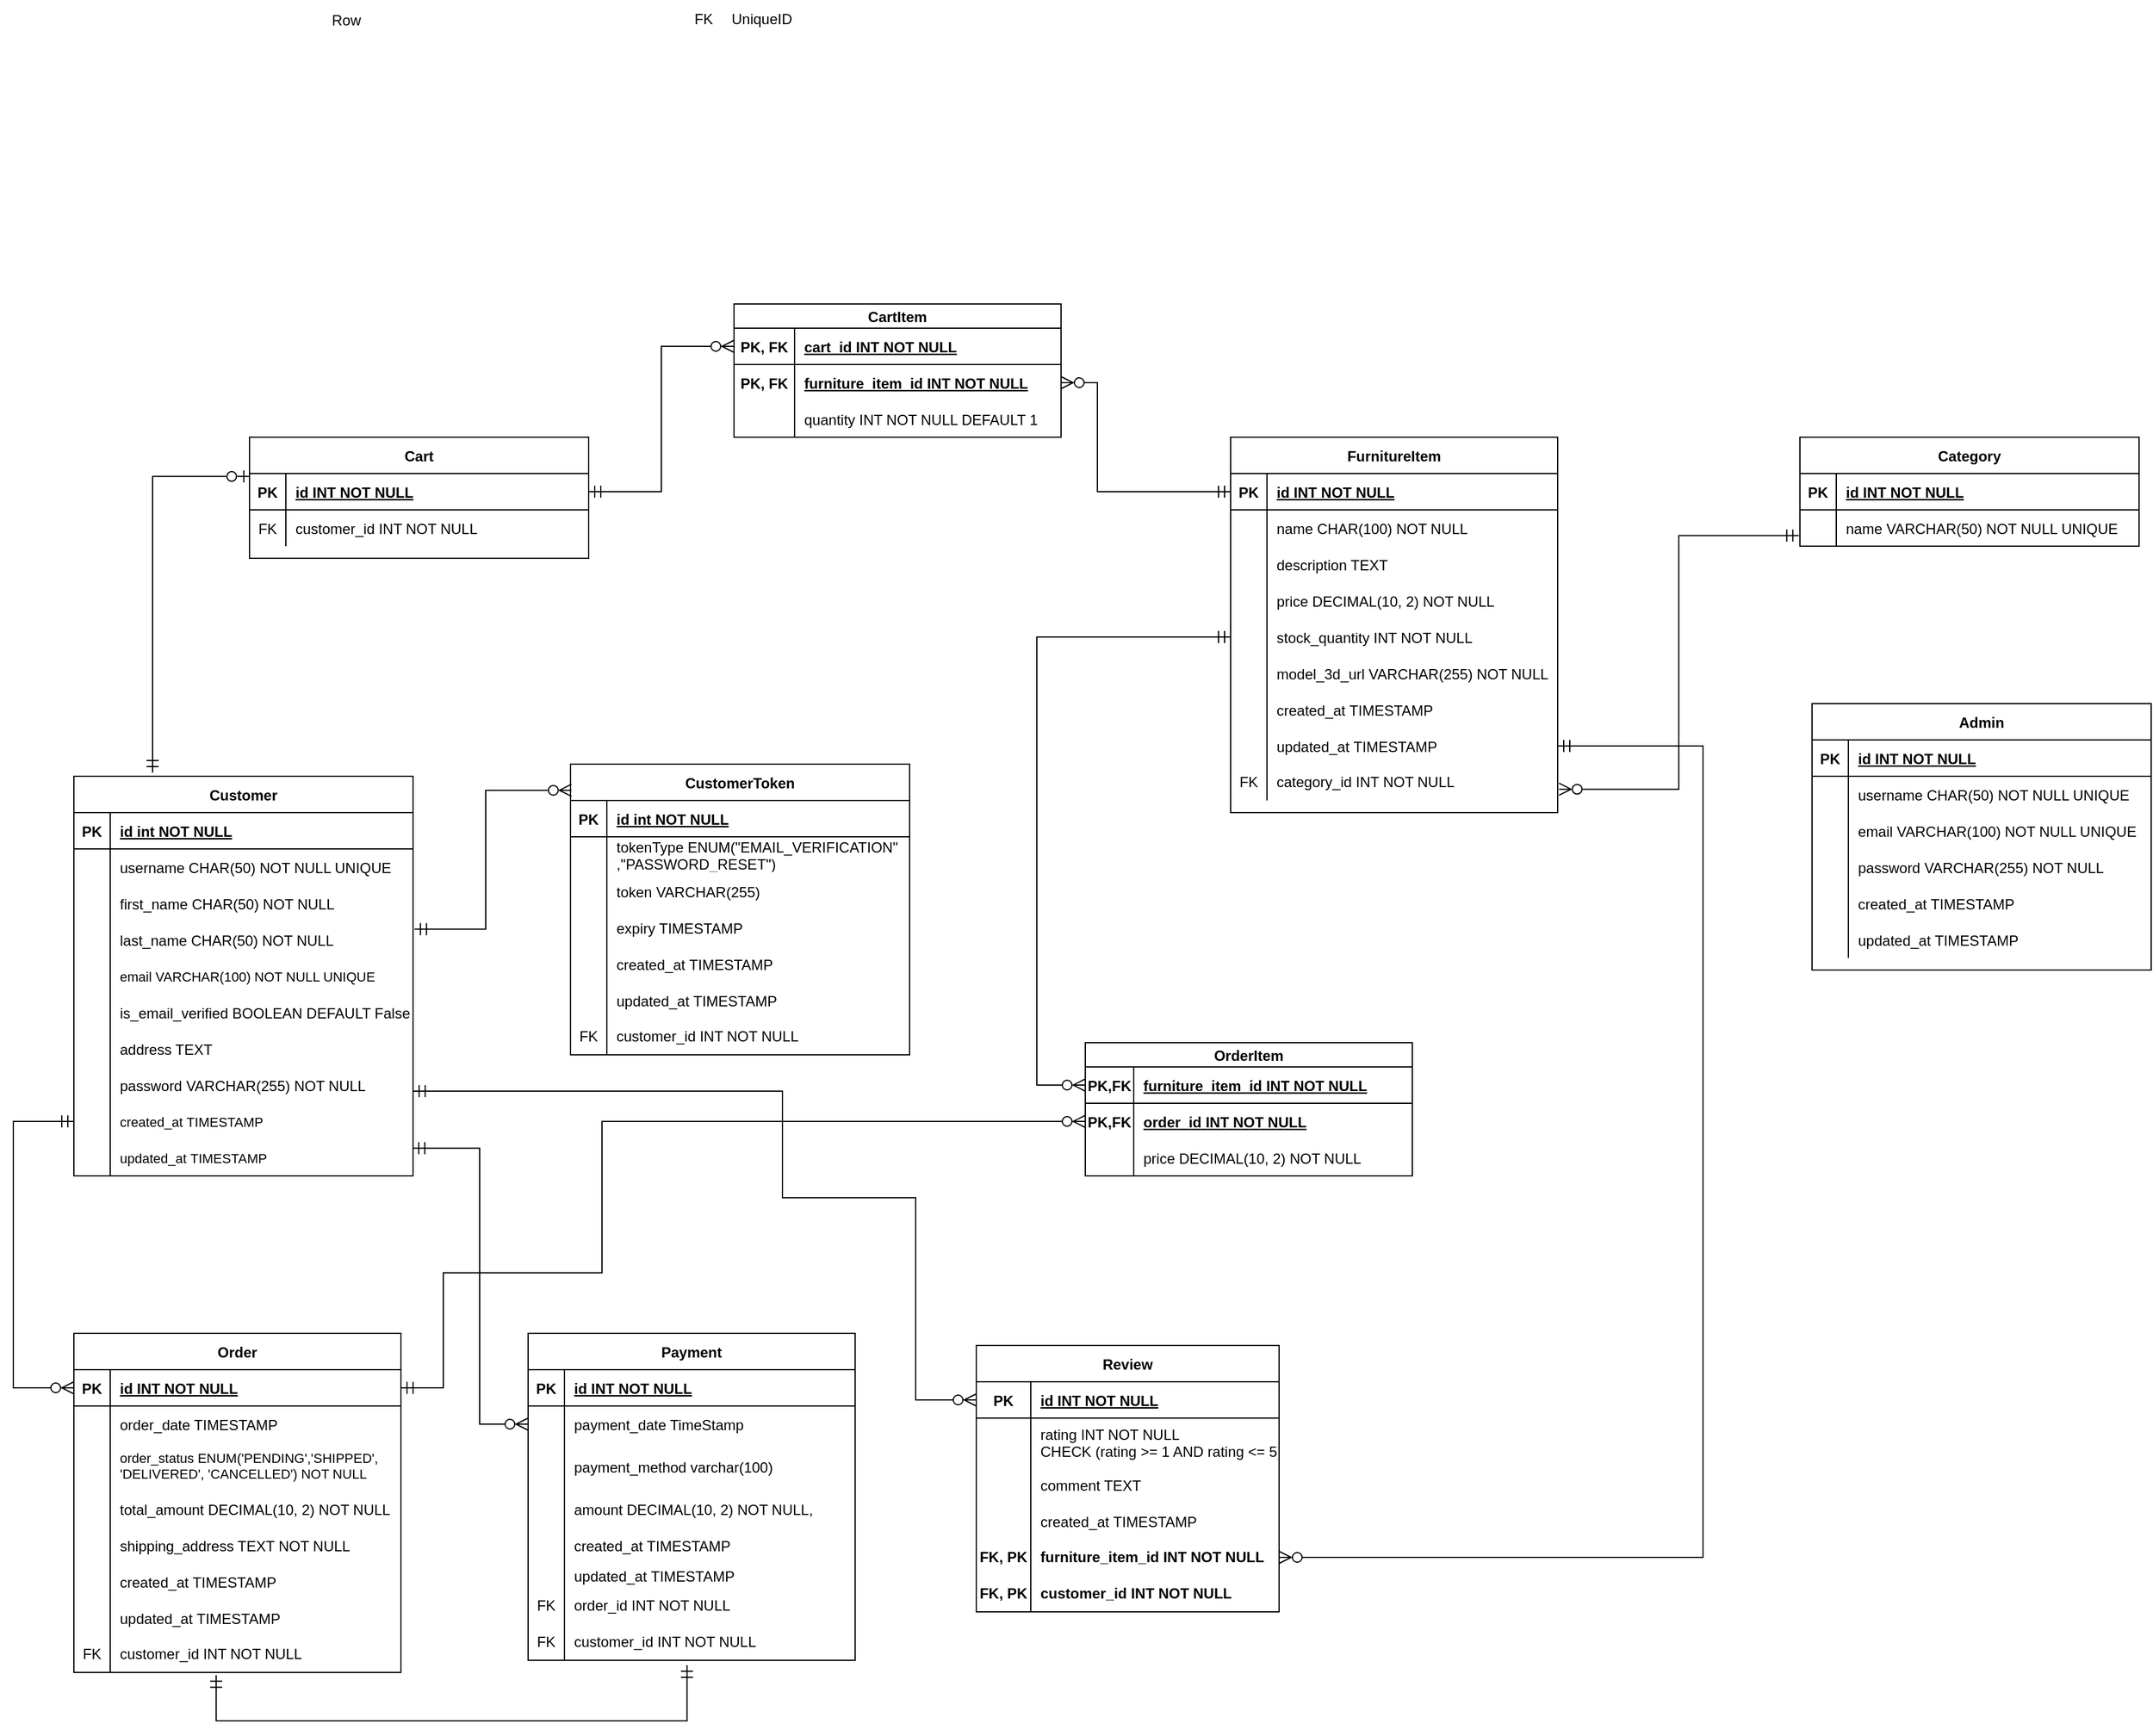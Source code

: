 <mxfile version="24.4.10" type="device">
  <diagram id="R2lEEEUBdFMjLlhIrx00" name="Page-1">
    <mxGraphModel dx="1459" dy="2736" grid="1" gridSize="10" guides="1" tooltips="1" connect="1" arrows="1" fold="1" page="1" pageScale="1" pageWidth="1200" pageHeight="1920" math="0" shadow="0" extFonts="Permanent Marker^https://fonts.googleapis.com/css?family=Permanent+Marker">
      <root>
        <mxCell id="0" />
        <mxCell id="1" parent="0" />
        <mxCell id="C-vyLk0tnHw3VtMMgP7b-2" value="Admin" style="shape=table;startSize=30;container=1;collapsible=1;childLayout=tableLayout;fixedRows=1;rowLines=0;fontStyle=1;align=center;resizeLast=1;" parent="1" vertex="1">
          <mxGeometry x="1520" y="390" width="280" height="220" as="geometry">
            <mxRectangle x="170" y="1310" width="70" height="30" as="alternateBounds" />
          </mxGeometry>
        </mxCell>
        <mxCell id="C-vyLk0tnHw3VtMMgP7b-3" value="" style="shape=partialRectangle;collapsible=0;dropTarget=0;pointerEvents=0;fillColor=none;points=[[0,0.5],[1,0.5]];portConstraint=eastwest;top=0;left=0;right=0;bottom=1;" parent="C-vyLk0tnHw3VtMMgP7b-2" vertex="1">
          <mxGeometry y="30" width="280" height="30" as="geometry" />
        </mxCell>
        <mxCell id="C-vyLk0tnHw3VtMMgP7b-4" value="PK" style="shape=partialRectangle;overflow=hidden;connectable=0;fillColor=none;top=0;left=0;bottom=0;right=0;fontStyle=1;" parent="C-vyLk0tnHw3VtMMgP7b-3" vertex="1">
          <mxGeometry width="30" height="30" as="geometry">
            <mxRectangle width="30" height="30" as="alternateBounds" />
          </mxGeometry>
        </mxCell>
        <mxCell id="C-vyLk0tnHw3VtMMgP7b-5" value="id INT NOT NULL" style="shape=partialRectangle;overflow=hidden;connectable=0;fillColor=none;top=0;left=0;bottom=0;right=0;align=left;spacingLeft=6;fontStyle=5;fontSize=12;" parent="C-vyLk0tnHw3VtMMgP7b-3" vertex="1">
          <mxGeometry x="30" width="250" height="30" as="geometry">
            <mxRectangle width="250" height="30" as="alternateBounds" />
          </mxGeometry>
        </mxCell>
        <mxCell id="C-vyLk0tnHw3VtMMgP7b-6" value="" style="shape=partialRectangle;collapsible=0;dropTarget=0;pointerEvents=0;fillColor=none;points=[[0,0.5],[1,0.5]];portConstraint=eastwest;top=0;left=0;right=0;bottom=0;" parent="C-vyLk0tnHw3VtMMgP7b-2" vertex="1">
          <mxGeometry y="60" width="280" height="30" as="geometry" />
        </mxCell>
        <mxCell id="C-vyLk0tnHw3VtMMgP7b-7" value="" style="shape=partialRectangle;overflow=hidden;connectable=0;fillColor=none;top=0;left=0;bottom=0;right=0;" parent="C-vyLk0tnHw3VtMMgP7b-6" vertex="1">
          <mxGeometry width="30" height="30" as="geometry">
            <mxRectangle width="30" height="30" as="alternateBounds" />
          </mxGeometry>
        </mxCell>
        <mxCell id="C-vyLk0tnHw3VtMMgP7b-8" value="username CHAR(50) NOT NULL UNIQUE" style="shape=partialRectangle;overflow=hidden;connectable=0;fillColor=none;top=0;left=0;bottom=0;right=0;align=left;spacingLeft=6;" parent="C-vyLk0tnHw3VtMMgP7b-6" vertex="1">
          <mxGeometry x="30" width="250" height="30" as="geometry">
            <mxRectangle width="250" height="30" as="alternateBounds" />
          </mxGeometry>
        </mxCell>
        <mxCell id="C-vyLk0tnHw3VtMMgP7b-9" value="" style="shape=partialRectangle;collapsible=0;dropTarget=0;pointerEvents=0;fillColor=none;points=[[0,0.5],[1,0.5]];portConstraint=eastwest;top=0;left=0;right=0;bottom=0;" parent="C-vyLk0tnHw3VtMMgP7b-2" vertex="1">
          <mxGeometry y="90" width="280" height="30" as="geometry" />
        </mxCell>
        <mxCell id="C-vyLk0tnHw3VtMMgP7b-10" value="" style="shape=partialRectangle;overflow=hidden;connectable=0;fillColor=none;top=0;left=0;bottom=0;right=0;" parent="C-vyLk0tnHw3VtMMgP7b-9" vertex="1">
          <mxGeometry width="30" height="30" as="geometry">
            <mxRectangle width="30" height="30" as="alternateBounds" />
          </mxGeometry>
        </mxCell>
        <mxCell id="C-vyLk0tnHw3VtMMgP7b-11" value="email VARCHAR(100) NOT NULL UNIQUE" style="shape=partialRectangle;overflow=hidden;connectable=0;fillColor=none;top=0;left=0;bottom=0;right=0;align=left;spacingLeft=6;" parent="C-vyLk0tnHw3VtMMgP7b-9" vertex="1">
          <mxGeometry x="30" width="250" height="30" as="geometry">
            <mxRectangle width="250" height="30" as="alternateBounds" />
          </mxGeometry>
        </mxCell>
        <mxCell id="9rS-xaaSioIsz0vdqFVB-135" value="" style="shape=tableRow;horizontal=0;startSize=0;swimlaneHead=0;swimlaneBody=0;fillColor=none;collapsible=0;dropTarget=0;points=[[0,0.5],[1,0.5]];portConstraint=eastwest;top=0;left=0;right=0;bottom=0;" parent="C-vyLk0tnHw3VtMMgP7b-2" vertex="1">
          <mxGeometry y="120" width="280" height="30" as="geometry" />
        </mxCell>
        <mxCell id="9rS-xaaSioIsz0vdqFVB-136" value="" style="shape=partialRectangle;connectable=0;fillColor=none;top=0;left=0;bottom=0;right=0;editable=1;overflow=hidden;" parent="9rS-xaaSioIsz0vdqFVB-135" vertex="1">
          <mxGeometry width="30" height="30" as="geometry">
            <mxRectangle width="30" height="30" as="alternateBounds" />
          </mxGeometry>
        </mxCell>
        <mxCell id="9rS-xaaSioIsz0vdqFVB-137" value="password VARCHAR(255) NOT NULL" style="shape=partialRectangle;connectable=0;fillColor=none;top=0;left=0;bottom=0;right=0;align=left;spacingLeft=6;overflow=hidden;" parent="9rS-xaaSioIsz0vdqFVB-135" vertex="1">
          <mxGeometry x="30" width="250" height="30" as="geometry">
            <mxRectangle width="250" height="30" as="alternateBounds" />
          </mxGeometry>
        </mxCell>
        <mxCell id="9rS-xaaSioIsz0vdqFVB-155" value="" style="shape=tableRow;horizontal=0;startSize=0;swimlaneHead=0;swimlaneBody=0;fillColor=none;collapsible=0;dropTarget=0;points=[[0,0.5],[1,0.5]];portConstraint=eastwest;top=0;left=0;right=0;bottom=0;" parent="C-vyLk0tnHw3VtMMgP7b-2" vertex="1">
          <mxGeometry y="150" width="280" height="30" as="geometry" />
        </mxCell>
        <mxCell id="9rS-xaaSioIsz0vdqFVB-156" value="" style="shape=partialRectangle;connectable=0;fillColor=none;top=0;left=0;bottom=0;right=0;editable=1;overflow=hidden;" parent="9rS-xaaSioIsz0vdqFVB-155" vertex="1">
          <mxGeometry width="30" height="30" as="geometry">
            <mxRectangle width="30" height="30" as="alternateBounds" />
          </mxGeometry>
        </mxCell>
        <mxCell id="9rS-xaaSioIsz0vdqFVB-157" value="created_at TIMESTAMP" style="shape=partialRectangle;connectable=0;fillColor=none;top=0;left=0;bottom=0;right=0;align=left;spacingLeft=6;overflow=hidden;" parent="9rS-xaaSioIsz0vdqFVB-155" vertex="1">
          <mxGeometry x="30" width="250" height="30" as="geometry">
            <mxRectangle width="250" height="30" as="alternateBounds" />
          </mxGeometry>
        </mxCell>
        <mxCell id="9rS-xaaSioIsz0vdqFVB-158" value="" style="shape=tableRow;horizontal=0;startSize=0;swimlaneHead=0;swimlaneBody=0;fillColor=none;collapsible=0;dropTarget=0;points=[[0,0.5],[1,0.5]];portConstraint=eastwest;top=0;left=0;right=0;bottom=0;" parent="C-vyLk0tnHw3VtMMgP7b-2" vertex="1">
          <mxGeometry y="180" width="280" height="30" as="geometry" />
        </mxCell>
        <mxCell id="9rS-xaaSioIsz0vdqFVB-159" value="" style="shape=partialRectangle;connectable=0;fillColor=none;top=0;left=0;bottom=0;right=0;editable=1;overflow=hidden;" parent="9rS-xaaSioIsz0vdqFVB-158" vertex="1">
          <mxGeometry width="30" height="30" as="geometry">
            <mxRectangle width="30" height="30" as="alternateBounds" />
          </mxGeometry>
        </mxCell>
        <mxCell id="9rS-xaaSioIsz0vdqFVB-160" value="updated_at TIMESTAMP" style="shape=partialRectangle;connectable=0;fillColor=none;top=0;left=0;bottom=0;right=0;align=left;spacingLeft=6;overflow=hidden;" parent="9rS-xaaSioIsz0vdqFVB-158" vertex="1">
          <mxGeometry x="30" width="250" height="30" as="geometry">
            <mxRectangle width="250" height="30" as="alternateBounds" />
          </mxGeometry>
        </mxCell>
        <mxCell id="C-vyLk0tnHw3VtMMgP7b-23" value="Customer" style="shape=table;startSize=30;container=1;collapsible=1;childLayout=tableLayout;fixedRows=1;rowLines=0;fontStyle=1;align=center;resizeLast=1;fontSize=12;" parent="1" vertex="1">
          <mxGeometry x="85" y="450" width="280" height="330" as="geometry">
            <mxRectangle x="120" y="120" width="70" height="30" as="alternateBounds" />
          </mxGeometry>
        </mxCell>
        <mxCell id="C-vyLk0tnHw3VtMMgP7b-24" value="" style="shape=partialRectangle;collapsible=0;dropTarget=0;pointerEvents=0;fillColor=none;points=[[0,0.5],[1,0.5]];portConstraint=eastwest;top=0;left=0;right=0;bottom=1;" parent="C-vyLk0tnHw3VtMMgP7b-23" vertex="1">
          <mxGeometry y="30" width="280" height="30" as="geometry" />
        </mxCell>
        <mxCell id="C-vyLk0tnHw3VtMMgP7b-25" value="PK" style="shape=partialRectangle;overflow=hidden;connectable=0;fillColor=none;top=0;left=0;bottom=0;right=0;fontStyle=1;" parent="C-vyLk0tnHw3VtMMgP7b-24" vertex="1">
          <mxGeometry width="30" height="30" as="geometry">
            <mxRectangle width="30" height="30" as="alternateBounds" />
          </mxGeometry>
        </mxCell>
        <mxCell id="C-vyLk0tnHw3VtMMgP7b-26" value="id int NOT NULL " style="shape=partialRectangle;overflow=hidden;connectable=0;fillColor=none;top=0;left=0;bottom=0;right=0;align=left;spacingLeft=6;fontStyle=5;" parent="C-vyLk0tnHw3VtMMgP7b-24" vertex="1">
          <mxGeometry x="30" width="250" height="30" as="geometry">
            <mxRectangle width="250" height="30" as="alternateBounds" />
          </mxGeometry>
        </mxCell>
        <mxCell id="C-vyLk0tnHw3VtMMgP7b-27" value="" style="shape=partialRectangle;collapsible=0;dropTarget=0;pointerEvents=0;fillColor=none;points=[[0,0.5],[1,0.5]];portConstraint=eastwest;top=0;left=0;right=0;bottom=0;" parent="C-vyLk0tnHw3VtMMgP7b-23" vertex="1">
          <mxGeometry y="60" width="280" height="30" as="geometry" />
        </mxCell>
        <mxCell id="C-vyLk0tnHw3VtMMgP7b-28" value="" style="shape=partialRectangle;overflow=hidden;connectable=0;fillColor=none;top=0;left=0;bottom=0;right=0;" parent="C-vyLk0tnHw3VtMMgP7b-27" vertex="1">
          <mxGeometry width="30" height="30" as="geometry">
            <mxRectangle width="30" height="30" as="alternateBounds" />
          </mxGeometry>
        </mxCell>
        <mxCell id="C-vyLk0tnHw3VtMMgP7b-29" value="username CHAR(50) NOT NULL UNIQUE" style="shape=partialRectangle;overflow=hidden;connectable=0;fillColor=none;top=0;left=0;bottom=0;right=0;align=left;spacingLeft=6;" parent="C-vyLk0tnHw3VtMMgP7b-27" vertex="1">
          <mxGeometry x="30" width="250" height="30" as="geometry">
            <mxRectangle width="250" height="30" as="alternateBounds" />
          </mxGeometry>
        </mxCell>
        <mxCell id="9rS-xaaSioIsz0vdqFVB-59" value="" style="shape=tableRow;horizontal=0;startSize=0;swimlaneHead=0;swimlaneBody=0;fillColor=none;collapsible=0;dropTarget=0;points=[[0,0.5],[1,0.5]];portConstraint=eastwest;top=0;left=0;right=0;bottom=0;" parent="C-vyLk0tnHw3VtMMgP7b-23" vertex="1">
          <mxGeometry y="90" width="280" height="30" as="geometry" />
        </mxCell>
        <mxCell id="9rS-xaaSioIsz0vdqFVB-60" value="" style="shape=partialRectangle;connectable=0;fillColor=none;top=0;left=0;bottom=0;right=0;editable=1;overflow=hidden;" parent="9rS-xaaSioIsz0vdqFVB-59" vertex="1">
          <mxGeometry width="30" height="30" as="geometry">
            <mxRectangle width="30" height="30" as="alternateBounds" />
          </mxGeometry>
        </mxCell>
        <mxCell id="9rS-xaaSioIsz0vdqFVB-61" value="first_name CHAR(50) NOT NULL" style="shape=partialRectangle;connectable=0;fillColor=none;top=0;left=0;bottom=0;right=0;align=left;spacingLeft=6;overflow=hidden;" parent="9rS-xaaSioIsz0vdqFVB-59" vertex="1">
          <mxGeometry x="30" width="250" height="30" as="geometry">
            <mxRectangle width="250" height="30" as="alternateBounds" />
          </mxGeometry>
        </mxCell>
        <mxCell id="9rS-xaaSioIsz0vdqFVB-1" value="" style="shape=partialRectangle;collapsible=0;dropTarget=0;pointerEvents=0;fillColor=none;points=[[0,0.5],[1,0.5]];portConstraint=eastwest;top=0;left=0;right=0;bottom=0;" parent="C-vyLk0tnHw3VtMMgP7b-23" vertex="1">
          <mxGeometry y="120" width="280" height="30" as="geometry" />
        </mxCell>
        <mxCell id="9rS-xaaSioIsz0vdqFVB-2" value="" style="shape=partialRectangle;overflow=hidden;connectable=0;fillColor=none;top=0;left=0;bottom=0;right=0;" parent="9rS-xaaSioIsz0vdqFVB-1" vertex="1">
          <mxGeometry width="30" height="30" as="geometry">
            <mxRectangle width="30" height="30" as="alternateBounds" />
          </mxGeometry>
        </mxCell>
        <mxCell id="9rS-xaaSioIsz0vdqFVB-3" value="last_name CHAR(50) NOT NULL" style="shape=partialRectangle;overflow=hidden;connectable=0;fillColor=none;top=0;left=0;bottom=0;right=0;align=left;spacingLeft=6;" parent="9rS-xaaSioIsz0vdqFVB-1" vertex="1">
          <mxGeometry x="30" width="250" height="30" as="geometry">
            <mxRectangle width="250" height="30" as="alternateBounds" />
          </mxGeometry>
        </mxCell>
        <mxCell id="9rS-xaaSioIsz0vdqFVB-42" value="" style="shape=partialRectangle;collapsible=0;dropTarget=0;pointerEvents=0;fillColor=none;points=[[0,0.5],[1,0.5]];portConstraint=eastwest;top=0;left=0;right=0;bottom=0;" parent="C-vyLk0tnHw3VtMMgP7b-23" vertex="1">
          <mxGeometry y="150" width="280" height="30" as="geometry" />
        </mxCell>
        <mxCell id="9rS-xaaSioIsz0vdqFVB-43" value="" style="shape=partialRectangle;overflow=hidden;connectable=0;fillColor=none;top=0;left=0;bottom=0;right=0;" parent="9rS-xaaSioIsz0vdqFVB-42" vertex="1">
          <mxGeometry width="30" height="30" as="geometry">
            <mxRectangle width="30" height="30" as="alternateBounds" />
          </mxGeometry>
        </mxCell>
        <mxCell id="9rS-xaaSioIsz0vdqFVB-44" value="email VARCHAR(100) NOT NULL UNIQUE" style="shape=partialRectangle;overflow=hidden;connectable=0;fillColor=none;top=0;left=0;bottom=0;right=0;align=left;spacingLeft=6;fontSize=11;" parent="9rS-xaaSioIsz0vdqFVB-42" vertex="1">
          <mxGeometry x="30" width="250" height="30" as="geometry">
            <mxRectangle width="250" height="30" as="alternateBounds" />
          </mxGeometry>
        </mxCell>
        <mxCell id="jbmo1cFoWmoAtrdofOla-136" value="" style="shape=tableRow;horizontal=0;startSize=0;swimlaneHead=0;swimlaneBody=0;fillColor=none;collapsible=0;dropTarget=0;points=[[0,0.5],[1,0.5]];portConstraint=eastwest;top=0;left=0;right=0;bottom=0;" vertex="1" parent="C-vyLk0tnHw3VtMMgP7b-23">
          <mxGeometry y="180" width="280" height="30" as="geometry" />
        </mxCell>
        <mxCell id="jbmo1cFoWmoAtrdofOla-137" value="" style="shape=partialRectangle;connectable=0;fillColor=none;top=0;left=0;bottom=0;right=0;editable=1;overflow=hidden;" vertex="1" parent="jbmo1cFoWmoAtrdofOla-136">
          <mxGeometry width="30" height="30" as="geometry">
            <mxRectangle width="30" height="30" as="alternateBounds" />
          </mxGeometry>
        </mxCell>
        <mxCell id="jbmo1cFoWmoAtrdofOla-138" value="is_email_verified BOOLEAN DEFAULT False" style="shape=partialRectangle;connectable=0;fillColor=none;top=0;left=0;bottom=0;right=0;align=left;spacingLeft=6;overflow=hidden;" vertex="1" parent="jbmo1cFoWmoAtrdofOla-136">
          <mxGeometry x="30" width="250" height="30" as="geometry">
            <mxRectangle width="250" height="30" as="alternateBounds" />
          </mxGeometry>
        </mxCell>
        <mxCell id="9rS-xaaSioIsz0vdqFVB-63" value="" style="shape=tableRow;horizontal=0;startSize=0;swimlaneHead=0;swimlaneBody=0;fillColor=none;collapsible=0;dropTarget=0;points=[[0,0.5],[1,0.5]];portConstraint=eastwest;top=0;left=0;right=0;bottom=0;" parent="C-vyLk0tnHw3VtMMgP7b-23" vertex="1">
          <mxGeometry y="210" width="280" height="30" as="geometry" />
        </mxCell>
        <mxCell id="9rS-xaaSioIsz0vdqFVB-64" value="" style="shape=partialRectangle;connectable=0;fillColor=none;top=0;left=0;bottom=0;right=0;editable=1;overflow=hidden;" parent="9rS-xaaSioIsz0vdqFVB-63" vertex="1">
          <mxGeometry width="30" height="30" as="geometry">
            <mxRectangle width="30" height="30" as="alternateBounds" />
          </mxGeometry>
        </mxCell>
        <mxCell id="9rS-xaaSioIsz0vdqFVB-65" value="address TEXT" style="shape=partialRectangle;connectable=0;fillColor=none;top=0;left=0;bottom=0;right=0;align=left;spacingLeft=6;overflow=hidden;" parent="9rS-xaaSioIsz0vdqFVB-63" vertex="1">
          <mxGeometry x="30" width="250" height="30" as="geometry">
            <mxRectangle width="250" height="30" as="alternateBounds" />
          </mxGeometry>
        </mxCell>
        <mxCell id="9rS-xaaSioIsz0vdqFVB-128" value="" style="shape=tableRow;horizontal=0;startSize=0;swimlaneHead=0;swimlaneBody=0;fillColor=none;collapsible=0;dropTarget=0;points=[[0,0.5],[1,0.5]];portConstraint=eastwest;top=0;left=0;right=0;bottom=0;" parent="C-vyLk0tnHw3VtMMgP7b-23" vertex="1">
          <mxGeometry y="240" width="280" height="30" as="geometry" />
        </mxCell>
        <mxCell id="9rS-xaaSioIsz0vdqFVB-129" value="" style="shape=partialRectangle;connectable=0;fillColor=none;top=0;left=0;bottom=0;right=0;editable=1;overflow=hidden;" parent="9rS-xaaSioIsz0vdqFVB-128" vertex="1">
          <mxGeometry width="30" height="30" as="geometry">
            <mxRectangle width="30" height="30" as="alternateBounds" />
          </mxGeometry>
        </mxCell>
        <mxCell id="9rS-xaaSioIsz0vdqFVB-130" value="password VARCHAR(255) NOT NULL" style="shape=partialRectangle;connectable=0;fillColor=none;top=0;left=0;bottom=0;right=0;align=left;spacingLeft=6;overflow=hidden;" parent="9rS-xaaSioIsz0vdqFVB-128" vertex="1">
          <mxGeometry x="30" width="250" height="30" as="geometry">
            <mxRectangle width="250" height="30" as="alternateBounds" />
          </mxGeometry>
        </mxCell>
        <mxCell id="9rS-xaaSioIsz0vdqFVB-71" value="" style="shape=tableRow;horizontal=0;startSize=0;swimlaneHead=0;swimlaneBody=0;fillColor=none;collapsible=0;dropTarget=0;points=[[0,0.5],[1,0.5]];portConstraint=eastwest;top=0;left=0;right=0;bottom=0;" parent="C-vyLk0tnHw3VtMMgP7b-23" vertex="1">
          <mxGeometry y="270" width="280" height="30" as="geometry" />
        </mxCell>
        <mxCell id="9rS-xaaSioIsz0vdqFVB-72" value="" style="shape=partialRectangle;connectable=0;fillColor=none;top=0;left=0;bottom=0;right=0;editable=1;overflow=hidden;" parent="9rS-xaaSioIsz0vdqFVB-71" vertex="1">
          <mxGeometry width="30" height="30" as="geometry">
            <mxRectangle width="30" height="30" as="alternateBounds" />
          </mxGeometry>
        </mxCell>
        <mxCell id="9rS-xaaSioIsz0vdqFVB-73" value="created_at TIMESTAMP" style="shape=partialRectangle;connectable=0;fillColor=none;top=0;left=0;bottom=0;right=0;align=left;spacingLeft=6;overflow=hidden;fontSize=11;" parent="9rS-xaaSioIsz0vdqFVB-71" vertex="1">
          <mxGeometry x="30" width="250" height="30" as="geometry">
            <mxRectangle width="250" height="30" as="alternateBounds" />
          </mxGeometry>
        </mxCell>
        <mxCell id="9rS-xaaSioIsz0vdqFVB-81" value="" style="shape=tableRow;horizontal=0;startSize=0;swimlaneHead=0;swimlaneBody=0;fillColor=none;collapsible=0;dropTarget=0;points=[[0,0.5],[1,0.5]];portConstraint=eastwest;top=0;left=0;right=0;bottom=0;" parent="C-vyLk0tnHw3VtMMgP7b-23" vertex="1">
          <mxGeometry y="300" width="280" height="30" as="geometry" />
        </mxCell>
        <mxCell id="9rS-xaaSioIsz0vdqFVB-82" value="" style="shape=partialRectangle;connectable=0;fillColor=none;top=0;left=0;bottom=0;right=0;editable=1;overflow=hidden;" parent="9rS-xaaSioIsz0vdqFVB-81" vertex="1">
          <mxGeometry width="30" height="30" as="geometry">
            <mxRectangle width="30" height="30" as="alternateBounds" />
          </mxGeometry>
        </mxCell>
        <mxCell id="9rS-xaaSioIsz0vdqFVB-83" value="updated_at TIMESTAMP" style="shape=partialRectangle;connectable=0;fillColor=none;top=0;left=0;bottom=0;right=0;align=left;spacingLeft=6;overflow=hidden;fontSize=11;" parent="9rS-xaaSioIsz0vdqFVB-81" vertex="1">
          <mxGeometry x="30" width="250" height="30" as="geometry">
            <mxRectangle width="250" height="30" as="alternateBounds" />
          </mxGeometry>
        </mxCell>
        <mxCell id="9rS-xaaSioIsz0vdqFVB-190" value="FurnitureItem" style="shape=table;startSize=30;container=1;collapsible=1;childLayout=tableLayout;fixedRows=1;rowLines=0;fontStyle=1;align=center;resizeLast=1;" parent="1" vertex="1">
          <mxGeometry x="1040" y="170" width="270" height="310" as="geometry">
            <mxRectangle x="600" y="170" width="110" height="30" as="alternateBounds" />
          </mxGeometry>
        </mxCell>
        <mxCell id="9rS-xaaSioIsz0vdqFVB-191" value="" style="shape=partialRectangle;collapsible=0;dropTarget=0;pointerEvents=0;fillColor=none;points=[[0,0.5],[1,0.5]];portConstraint=eastwest;top=0;left=0;right=0;bottom=1;" parent="9rS-xaaSioIsz0vdqFVB-190" vertex="1">
          <mxGeometry y="30" width="270" height="30" as="geometry" />
        </mxCell>
        <mxCell id="9rS-xaaSioIsz0vdqFVB-192" value="PK" style="shape=partialRectangle;overflow=hidden;connectable=0;fillColor=none;top=0;left=0;bottom=0;right=0;fontStyle=1;" parent="9rS-xaaSioIsz0vdqFVB-191" vertex="1">
          <mxGeometry width="30" height="30" as="geometry">
            <mxRectangle width="30" height="30" as="alternateBounds" />
          </mxGeometry>
        </mxCell>
        <mxCell id="9rS-xaaSioIsz0vdqFVB-193" value="id INT NOT NULL" style="shape=partialRectangle;overflow=hidden;connectable=0;fillColor=none;top=0;left=0;bottom=0;right=0;align=left;spacingLeft=6;fontStyle=5;fontSize=12;" parent="9rS-xaaSioIsz0vdqFVB-191" vertex="1">
          <mxGeometry x="30" width="240" height="30" as="geometry">
            <mxRectangle width="240" height="30" as="alternateBounds" />
          </mxGeometry>
        </mxCell>
        <mxCell id="9rS-xaaSioIsz0vdqFVB-194" value="" style="shape=partialRectangle;collapsible=0;dropTarget=0;pointerEvents=0;fillColor=none;points=[[0,0.5],[1,0.5]];portConstraint=eastwest;top=0;left=0;right=0;bottom=0;" parent="9rS-xaaSioIsz0vdqFVB-190" vertex="1">
          <mxGeometry y="60" width="270" height="30" as="geometry" />
        </mxCell>
        <mxCell id="9rS-xaaSioIsz0vdqFVB-195" value="" style="shape=partialRectangle;overflow=hidden;connectable=0;fillColor=none;top=0;left=0;bottom=0;right=0;" parent="9rS-xaaSioIsz0vdqFVB-194" vertex="1">
          <mxGeometry width="30" height="30" as="geometry">
            <mxRectangle width="30" height="30" as="alternateBounds" />
          </mxGeometry>
        </mxCell>
        <mxCell id="9rS-xaaSioIsz0vdqFVB-196" value="name CHAR(100) NOT NULL" style="shape=partialRectangle;overflow=hidden;connectable=0;fillColor=none;top=0;left=0;bottom=0;right=0;align=left;spacingLeft=6;" parent="9rS-xaaSioIsz0vdqFVB-194" vertex="1">
          <mxGeometry x="30" width="240" height="30" as="geometry">
            <mxRectangle width="240" height="30" as="alternateBounds" />
          </mxGeometry>
        </mxCell>
        <mxCell id="9rS-xaaSioIsz0vdqFVB-197" value="" style="shape=partialRectangle;collapsible=0;dropTarget=0;pointerEvents=0;fillColor=none;points=[[0,0.5],[1,0.5]];portConstraint=eastwest;top=0;left=0;right=0;bottom=0;" parent="9rS-xaaSioIsz0vdqFVB-190" vertex="1">
          <mxGeometry y="90" width="270" height="30" as="geometry" />
        </mxCell>
        <mxCell id="9rS-xaaSioIsz0vdqFVB-198" value="" style="shape=partialRectangle;overflow=hidden;connectable=0;fillColor=none;top=0;left=0;bottom=0;right=0;" parent="9rS-xaaSioIsz0vdqFVB-197" vertex="1">
          <mxGeometry width="30" height="30" as="geometry">
            <mxRectangle width="30" height="30" as="alternateBounds" />
          </mxGeometry>
        </mxCell>
        <mxCell id="9rS-xaaSioIsz0vdqFVB-199" value="description TEXT" style="shape=partialRectangle;overflow=hidden;connectable=0;fillColor=none;top=0;left=0;bottom=0;right=0;align=left;spacingLeft=6;" parent="9rS-xaaSioIsz0vdqFVB-197" vertex="1">
          <mxGeometry x="30" width="240" height="30" as="geometry">
            <mxRectangle width="240" height="30" as="alternateBounds" />
          </mxGeometry>
        </mxCell>
        <mxCell id="9rS-xaaSioIsz0vdqFVB-200" value="" style="shape=tableRow;horizontal=0;startSize=0;swimlaneHead=0;swimlaneBody=0;fillColor=none;collapsible=0;dropTarget=0;points=[[0,0.5],[1,0.5]];portConstraint=eastwest;top=0;left=0;right=0;bottom=0;" parent="9rS-xaaSioIsz0vdqFVB-190" vertex="1">
          <mxGeometry y="120" width="270" height="30" as="geometry" />
        </mxCell>
        <mxCell id="9rS-xaaSioIsz0vdqFVB-201" value="" style="shape=partialRectangle;connectable=0;fillColor=none;top=0;left=0;bottom=0;right=0;editable=1;overflow=hidden;" parent="9rS-xaaSioIsz0vdqFVB-200" vertex="1">
          <mxGeometry width="30" height="30" as="geometry">
            <mxRectangle width="30" height="30" as="alternateBounds" />
          </mxGeometry>
        </mxCell>
        <mxCell id="9rS-xaaSioIsz0vdqFVB-202" value="price DECIMAL(10, 2) NOT NULL" style="shape=partialRectangle;connectable=0;fillColor=none;top=0;left=0;bottom=0;right=0;align=left;spacingLeft=6;overflow=hidden;" parent="9rS-xaaSioIsz0vdqFVB-200" vertex="1">
          <mxGeometry x="30" width="240" height="30" as="geometry">
            <mxRectangle width="240" height="30" as="alternateBounds" />
          </mxGeometry>
        </mxCell>
        <mxCell id="9rS-xaaSioIsz0vdqFVB-218" value="" style="shape=tableRow;horizontal=0;startSize=0;swimlaneHead=0;swimlaneBody=0;fillColor=none;collapsible=0;dropTarget=0;points=[[0,0.5],[1,0.5]];portConstraint=eastwest;top=0;left=0;right=0;bottom=0;" parent="9rS-xaaSioIsz0vdqFVB-190" vertex="1">
          <mxGeometry y="150" width="270" height="30" as="geometry" />
        </mxCell>
        <mxCell id="9rS-xaaSioIsz0vdqFVB-219" value="" style="shape=partialRectangle;connectable=0;fillColor=none;top=0;left=0;bottom=0;right=0;editable=1;overflow=hidden;" parent="9rS-xaaSioIsz0vdqFVB-218" vertex="1">
          <mxGeometry width="30" height="30" as="geometry">
            <mxRectangle width="30" height="30" as="alternateBounds" />
          </mxGeometry>
        </mxCell>
        <mxCell id="9rS-xaaSioIsz0vdqFVB-220" value="stock_quantity INT NOT NULL" style="shape=partialRectangle;connectable=0;fillColor=none;top=0;left=0;bottom=0;right=0;align=left;spacingLeft=6;overflow=hidden;" parent="9rS-xaaSioIsz0vdqFVB-218" vertex="1">
          <mxGeometry x="30" width="240" height="30" as="geometry">
            <mxRectangle width="240" height="30" as="alternateBounds" />
          </mxGeometry>
        </mxCell>
        <mxCell id="9rS-xaaSioIsz0vdqFVB-224" value="" style="shape=tableRow;horizontal=0;startSize=0;swimlaneHead=0;swimlaneBody=0;fillColor=none;collapsible=0;dropTarget=0;points=[[0,0.5],[1,0.5]];portConstraint=eastwest;top=0;left=0;right=0;bottom=0;" parent="9rS-xaaSioIsz0vdqFVB-190" vertex="1">
          <mxGeometry y="180" width="270" height="30" as="geometry" />
        </mxCell>
        <mxCell id="9rS-xaaSioIsz0vdqFVB-225" value="" style="shape=partialRectangle;connectable=0;fillColor=none;top=0;left=0;bottom=0;right=0;editable=1;overflow=hidden;" parent="9rS-xaaSioIsz0vdqFVB-224" vertex="1">
          <mxGeometry width="30" height="30" as="geometry">
            <mxRectangle width="30" height="30" as="alternateBounds" />
          </mxGeometry>
        </mxCell>
        <mxCell id="9rS-xaaSioIsz0vdqFVB-226" value="model_3d_url VARCHAR(255) NOT NULL" style="shape=partialRectangle;connectable=0;fillColor=none;top=0;left=0;bottom=0;right=0;align=left;spacingLeft=6;overflow=hidden;" parent="9rS-xaaSioIsz0vdqFVB-224" vertex="1">
          <mxGeometry x="30" width="240" height="30" as="geometry">
            <mxRectangle width="240" height="30" as="alternateBounds" />
          </mxGeometry>
        </mxCell>
        <mxCell id="9rS-xaaSioIsz0vdqFVB-203" value="" style="shape=tableRow;horizontal=0;startSize=0;swimlaneHead=0;swimlaneBody=0;fillColor=none;collapsible=0;dropTarget=0;points=[[0,0.5],[1,0.5]];portConstraint=eastwest;top=0;left=0;right=0;bottom=0;" parent="9rS-xaaSioIsz0vdqFVB-190" vertex="1">
          <mxGeometry y="210" width="270" height="30" as="geometry" />
        </mxCell>
        <mxCell id="9rS-xaaSioIsz0vdqFVB-204" value="" style="shape=partialRectangle;connectable=0;fillColor=none;top=0;left=0;bottom=0;right=0;editable=1;overflow=hidden;" parent="9rS-xaaSioIsz0vdqFVB-203" vertex="1">
          <mxGeometry width="30" height="30" as="geometry">
            <mxRectangle width="30" height="30" as="alternateBounds" />
          </mxGeometry>
        </mxCell>
        <mxCell id="9rS-xaaSioIsz0vdqFVB-205" value="created_at TIMESTAMP" style="shape=partialRectangle;connectable=0;fillColor=none;top=0;left=0;bottom=0;right=0;align=left;spacingLeft=6;overflow=hidden;" parent="9rS-xaaSioIsz0vdqFVB-203" vertex="1">
          <mxGeometry x="30" width="240" height="30" as="geometry">
            <mxRectangle width="240" height="30" as="alternateBounds" />
          </mxGeometry>
        </mxCell>
        <mxCell id="9rS-xaaSioIsz0vdqFVB-206" value="" style="shape=tableRow;horizontal=0;startSize=0;swimlaneHead=0;swimlaneBody=0;fillColor=none;collapsible=0;dropTarget=0;points=[[0,0.5],[1,0.5]];portConstraint=eastwest;top=0;left=0;right=0;bottom=0;" parent="9rS-xaaSioIsz0vdqFVB-190" vertex="1">
          <mxGeometry y="240" width="270" height="30" as="geometry" />
        </mxCell>
        <mxCell id="9rS-xaaSioIsz0vdqFVB-207" value="" style="shape=partialRectangle;connectable=0;fillColor=none;top=0;left=0;bottom=0;right=0;editable=1;overflow=hidden;" parent="9rS-xaaSioIsz0vdqFVB-206" vertex="1">
          <mxGeometry width="30" height="30" as="geometry">
            <mxRectangle width="30" height="30" as="alternateBounds" />
          </mxGeometry>
        </mxCell>
        <mxCell id="9rS-xaaSioIsz0vdqFVB-208" value="updated_at TIMESTAMP" style="shape=partialRectangle;connectable=0;fillColor=none;top=0;left=0;bottom=0;right=0;align=left;spacingLeft=6;overflow=hidden;" parent="9rS-xaaSioIsz0vdqFVB-206" vertex="1">
          <mxGeometry x="30" width="240" height="30" as="geometry">
            <mxRectangle width="240" height="30" as="alternateBounds" />
          </mxGeometry>
        </mxCell>
        <mxCell id="jbmo1cFoWmoAtrdofOla-224" value="" style="shape=tableRow;horizontal=0;startSize=0;swimlaneHead=0;swimlaneBody=0;fillColor=none;collapsible=0;dropTarget=0;points=[[0,0.5],[1,0.5]];portConstraint=eastwest;top=0;left=0;right=0;bottom=0;" vertex="1" parent="9rS-xaaSioIsz0vdqFVB-190">
          <mxGeometry y="270" width="270" height="30" as="geometry" />
        </mxCell>
        <mxCell id="jbmo1cFoWmoAtrdofOla-225" value="FK" style="shape=partialRectangle;connectable=0;fillColor=none;top=0;left=0;bottom=0;right=0;fontStyle=0;overflow=hidden;whiteSpace=wrap;html=1;" vertex="1" parent="jbmo1cFoWmoAtrdofOla-224">
          <mxGeometry width="30" height="30" as="geometry">
            <mxRectangle width="30" height="30" as="alternateBounds" />
          </mxGeometry>
        </mxCell>
        <mxCell id="jbmo1cFoWmoAtrdofOla-226" value="&lt;span style=&quot;text-wrap: nowrap;&quot;&gt;category_id INT NOT NULL&lt;/span&gt;" style="shape=partialRectangle;connectable=0;fillColor=none;top=0;left=0;bottom=0;right=0;align=left;spacingLeft=6;fontStyle=0;overflow=hidden;whiteSpace=wrap;html=1;" vertex="1" parent="jbmo1cFoWmoAtrdofOla-224">
          <mxGeometry x="30" width="240" height="30" as="geometry">
            <mxRectangle width="240" height="30" as="alternateBounds" />
          </mxGeometry>
        </mxCell>
        <mxCell id="9rS-xaaSioIsz0vdqFVB-227" value="Category" style="shape=table;startSize=30;container=1;collapsible=1;childLayout=tableLayout;fixedRows=1;rowLines=0;fontStyle=1;align=center;resizeLast=1;" parent="1" vertex="1">
          <mxGeometry x="1510" y="170" width="280" height="90" as="geometry" />
        </mxCell>
        <mxCell id="9rS-xaaSioIsz0vdqFVB-228" value="" style="shape=partialRectangle;collapsible=0;dropTarget=0;pointerEvents=0;fillColor=none;points=[[0,0.5],[1,0.5]];portConstraint=eastwest;top=0;left=0;right=0;bottom=1;" parent="9rS-xaaSioIsz0vdqFVB-227" vertex="1">
          <mxGeometry y="30" width="280" height="30" as="geometry" />
        </mxCell>
        <mxCell id="9rS-xaaSioIsz0vdqFVB-229" value="PK" style="shape=partialRectangle;overflow=hidden;connectable=0;fillColor=none;top=0;left=0;bottom=0;right=0;fontStyle=1;" parent="9rS-xaaSioIsz0vdqFVB-228" vertex="1">
          <mxGeometry width="30" height="30" as="geometry">
            <mxRectangle width="30" height="30" as="alternateBounds" />
          </mxGeometry>
        </mxCell>
        <mxCell id="9rS-xaaSioIsz0vdqFVB-230" value="id INT NOT NULL" style="shape=partialRectangle;overflow=hidden;connectable=0;fillColor=none;top=0;left=0;bottom=0;right=0;align=left;spacingLeft=6;fontStyle=5;fontSize=12;" parent="9rS-xaaSioIsz0vdqFVB-228" vertex="1">
          <mxGeometry x="30" width="250" height="30" as="geometry">
            <mxRectangle width="250" height="30" as="alternateBounds" />
          </mxGeometry>
        </mxCell>
        <mxCell id="9rS-xaaSioIsz0vdqFVB-231" value="" style="shape=partialRectangle;collapsible=0;dropTarget=0;pointerEvents=0;fillColor=none;points=[[0,0.5],[1,0.5]];portConstraint=eastwest;top=0;left=0;right=0;bottom=0;" parent="9rS-xaaSioIsz0vdqFVB-227" vertex="1">
          <mxGeometry y="60" width="280" height="30" as="geometry" />
        </mxCell>
        <mxCell id="9rS-xaaSioIsz0vdqFVB-232" value="" style="shape=partialRectangle;overflow=hidden;connectable=0;fillColor=none;top=0;left=0;bottom=0;right=0;" parent="9rS-xaaSioIsz0vdqFVB-231" vertex="1">
          <mxGeometry width="30" height="30" as="geometry">
            <mxRectangle width="30" height="30" as="alternateBounds" />
          </mxGeometry>
        </mxCell>
        <mxCell id="9rS-xaaSioIsz0vdqFVB-233" value="name VARCHAR(50) NOT NULL UNIQUE" style="shape=partialRectangle;overflow=hidden;connectable=0;fillColor=none;top=0;left=0;bottom=0;right=0;align=left;spacingLeft=6;" parent="9rS-xaaSioIsz0vdqFVB-231" vertex="1">
          <mxGeometry x="30" width="250" height="30" as="geometry">
            <mxRectangle width="250" height="30" as="alternateBounds" />
          </mxGeometry>
        </mxCell>
        <mxCell id="9rS-xaaSioIsz0vdqFVB-246" value="Order" style="shape=table;startSize=30;container=1;collapsible=1;childLayout=tableLayout;fixedRows=1;rowLines=0;fontStyle=1;align=center;resizeLast=1;" parent="1" vertex="1">
          <mxGeometry x="85" y="910" width="270" height="280" as="geometry" />
        </mxCell>
        <mxCell id="9rS-xaaSioIsz0vdqFVB-247" value="" style="shape=partialRectangle;collapsible=0;dropTarget=0;pointerEvents=0;fillColor=none;points=[[0,0.5],[1,0.5]];portConstraint=eastwest;top=0;left=0;right=0;bottom=1;" parent="9rS-xaaSioIsz0vdqFVB-246" vertex="1">
          <mxGeometry y="30" width="270" height="30" as="geometry" />
        </mxCell>
        <mxCell id="9rS-xaaSioIsz0vdqFVB-248" value="PK" style="shape=partialRectangle;overflow=hidden;connectable=0;fillColor=none;top=0;left=0;bottom=0;right=0;fontStyle=1;" parent="9rS-xaaSioIsz0vdqFVB-247" vertex="1">
          <mxGeometry width="30" height="30" as="geometry">
            <mxRectangle width="30" height="30" as="alternateBounds" />
          </mxGeometry>
        </mxCell>
        <mxCell id="9rS-xaaSioIsz0vdqFVB-249" value="id INT NOT NULL" style="shape=partialRectangle;overflow=hidden;connectable=0;fillColor=none;top=0;left=0;bottom=0;right=0;align=left;spacingLeft=6;fontStyle=5;fontSize=12;" parent="9rS-xaaSioIsz0vdqFVB-247" vertex="1">
          <mxGeometry x="30" width="240" height="30" as="geometry">
            <mxRectangle width="240" height="30" as="alternateBounds" />
          </mxGeometry>
        </mxCell>
        <mxCell id="9rS-xaaSioIsz0vdqFVB-253" value="" style="shape=partialRectangle;collapsible=0;dropTarget=0;pointerEvents=0;fillColor=none;points=[[0,0.5],[1,0.5]];portConstraint=eastwest;top=0;left=0;right=0;bottom=0;" parent="9rS-xaaSioIsz0vdqFVB-246" vertex="1">
          <mxGeometry y="60" width="270" height="30" as="geometry" />
        </mxCell>
        <mxCell id="9rS-xaaSioIsz0vdqFVB-254" value="" style="shape=partialRectangle;overflow=hidden;connectable=0;fillColor=none;top=0;left=0;bottom=0;right=0;" parent="9rS-xaaSioIsz0vdqFVB-253" vertex="1">
          <mxGeometry width="30" height="30" as="geometry">
            <mxRectangle width="30" height="30" as="alternateBounds" />
          </mxGeometry>
        </mxCell>
        <mxCell id="9rS-xaaSioIsz0vdqFVB-255" value="order_date TIMESTAMP" style="shape=partialRectangle;overflow=hidden;connectable=0;fillColor=none;top=0;left=0;bottom=0;right=0;align=left;spacingLeft=6;" parent="9rS-xaaSioIsz0vdqFVB-253" vertex="1">
          <mxGeometry x="30" width="240" height="30" as="geometry">
            <mxRectangle width="240" height="30" as="alternateBounds" />
          </mxGeometry>
        </mxCell>
        <mxCell id="9rS-xaaSioIsz0vdqFVB-256" value="" style="shape=tableRow;horizontal=0;startSize=0;swimlaneHead=0;swimlaneBody=0;fillColor=none;collapsible=0;dropTarget=0;points=[[0,0.5],[1,0.5]];portConstraint=eastwest;top=0;left=0;right=0;bottom=0;" parent="9rS-xaaSioIsz0vdqFVB-246" vertex="1">
          <mxGeometry y="90" width="270" height="40" as="geometry" />
        </mxCell>
        <mxCell id="9rS-xaaSioIsz0vdqFVB-257" value="" style="shape=partialRectangle;connectable=0;fillColor=none;top=0;left=0;bottom=0;right=0;editable=1;overflow=hidden;" parent="9rS-xaaSioIsz0vdqFVB-256" vertex="1">
          <mxGeometry width="30" height="40" as="geometry">
            <mxRectangle width="30" height="40" as="alternateBounds" />
          </mxGeometry>
        </mxCell>
        <mxCell id="9rS-xaaSioIsz0vdqFVB-258" value="order_status ENUM(&#39;PENDING&#39;,&#39;SHIPPED&#39;,&#xa;&#39;DELIVERED&#39;, &#39;CANCELLED&#39;) NOT NULL" style="shape=partialRectangle;connectable=0;fillColor=none;top=0;left=0;bottom=0;right=0;align=left;spacingLeft=6;overflow=hidden;fontSize=11;verticalAlign=top;spacingTop=0;spacing=2;spacingBottom=0;spacingRight=0;" parent="9rS-xaaSioIsz0vdqFVB-256" vertex="1">
          <mxGeometry x="30" width="240" height="40" as="geometry">
            <mxRectangle width="240" height="40" as="alternateBounds" />
          </mxGeometry>
        </mxCell>
        <mxCell id="9rS-xaaSioIsz0vdqFVB-265" value="" style="shape=tableRow;horizontal=0;startSize=0;swimlaneHead=0;swimlaneBody=0;fillColor=none;collapsible=0;dropTarget=0;points=[[0,0.5],[1,0.5]];portConstraint=eastwest;top=0;left=0;right=0;bottom=0;" parent="9rS-xaaSioIsz0vdqFVB-246" vertex="1">
          <mxGeometry y="130" width="270" height="30" as="geometry" />
        </mxCell>
        <mxCell id="9rS-xaaSioIsz0vdqFVB-266" value="" style="shape=partialRectangle;connectable=0;fillColor=none;top=0;left=0;bottom=0;right=0;editable=1;overflow=hidden;" parent="9rS-xaaSioIsz0vdqFVB-265" vertex="1">
          <mxGeometry width="30" height="30" as="geometry">
            <mxRectangle width="30" height="30" as="alternateBounds" />
          </mxGeometry>
        </mxCell>
        <mxCell id="9rS-xaaSioIsz0vdqFVB-267" value="total_amount DECIMAL(10, 2) NOT NULL" style="shape=partialRectangle;connectable=0;fillColor=none;top=0;left=0;bottom=0;right=0;align=left;spacingLeft=6;overflow=hidden;" parent="9rS-xaaSioIsz0vdqFVB-265" vertex="1">
          <mxGeometry x="30" width="240" height="30" as="geometry">
            <mxRectangle width="240" height="30" as="alternateBounds" />
          </mxGeometry>
        </mxCell>
        <mxCell id="9rS-xaaSioIsz0vdqFVB-271" value="" style="shape=tableRow;horizontal=0;startSize=0;swimlaneHead=0;swimlaneBody=0;fillColor=none;collapsible=0;dropTarget=0;points=[[0,0.5],[1,0.5]];portConstraint=eastwest;top=0;left=0;right=0;bottom=0;" parent="9rS-xaaSioIsz0vdqFVB-246" vertex="1">
          <mxGeometry y="160" width="270" height="30" as="geometry" />
        </mxCell>
        <mxCell id="9rS-xaaSioIsz0vdqFVB-272" value="" style="shape=partialRectangle;connectable=0;fillColor=none;top=0;left=0;bottom=0;right=0;editable=1;overflow=hidden;" parent="9rS-xaaSioIsz0vdqFVB-271" vertex="1">
          <mxGeometry width="30" height="30" as="geometry">
            <mxRectangle width="30" height="30" as="alternateBounds" />
          </mxGeometry>
        </mxCell>
        <mxCell id="9rS-xaaSioIsz0vdqFVB-273" value="shipping_address TEXT NOT NULL" style="shape=partialRectangle;connectable=0;fillColor=none;top=0;left=0;bottom=0;right=0;align=left;spacingLeft=6;overflow=hidden;" parent="9rS-xaaSioIsz0vdqFVB-271" vertex="1">
          <mxGeometry x="30" width="240" height="30" as="geometry">
            <mxRectangle width="240" height="30" as="alternateBounds" />
          </mxGeometry>
        </mxCell>
        <mxCell id="9rS-xaaSioIsz0vdqFVB-259" value="" style="shape=tableRow;horizontal=0;startSize=0;swimlaneHead=0;swimlaneBody=0;fillColor=none;collapsible=0;dropTarget=0;points=[[0,0.5],[1,0.5]];portConstraint=eastwest;top=0;left=0;right=0;bottom=0;" parent="9rS-xaaSioIsz0vdqFVB-246" vertex="1">
          <mxGeometry y="190" width="270" height="30" as="geometry" />
        </mxCell>
        <mxCell id="9rS-xaaSioIsz0vdqFVB-260" value="" style="shape=partialRectangle;connectable=0;fillColor=none;top=0;left=0;bottom=0;right=0;editable=1;overflow=hidden;" parent="9rS-xaaSioIsz0vdqFVB-259" vertex="1">
          <mxGeometry width="30" height="30" as="geometry">
            <mxRectangle width="30" height="30" as="alternateBounds" />
          </mxGeometry>
        </mxCell>
        <mxCell id="9rS-xaaSioIsz0vdqFVB-261" value="created_at TIMESTAMP" style="shape=partialRectangle;connectable=0;fillColor=none;top=0;left=0;bottom=0;right=0;align=left;spacingLeft=6;overflow=hidden;" parent="9rS-xaaSioIsz0vdqFVB-259" vertex="1">
          <mxGeometry x="30" width="240" height="30" as="geometry">
            <mxRectangle width="240" height="30" as="alternateBounds" />
          </mxGeometry>
        </mxCell>
        <mxCell id="9rS-xaaSioIsz0vdqFVB-262" value="" style="shape=tableRow;horizontal=0;startSize=0;swimlaneHead=0;swimlaneBody=0;fillColor=none;collapsible=0;dropTarget=0;points=[[0,0.5],[1,0.5]];portConstraint=eastwest;top=0;left=0;right=0;bottom=0;" parent="9rS-xaaSioIsz0vdqFVB-246" vertex="1">
          <mxGeometry y="220" width="270" height="30" as="geometry" />
        </mxCell>
        <mxCell id="9rS-xaaSioIsz0vdqFVB-263" value="" style="shape=partialRectangle;connectable=0;fillColor=none;top=0;left=0;bottom=0;right=0;editable=1;overflow=hidden;" parent="9rS-xaaSioIsz0vdqFVB-262" vertex="1">
          <mxGeometry width="30" height="30" as="geometry">
            <mxRectangle width="30" height="30" as="alternateBounds" />
          </mxGeometry>
        </mxCell>
        <mxCell id="9rS-xaaSioIsz0vdqFVB-264" value="updated_at TIMESTAMP" style="shape=partialRectangle;connectable=0;fillColor=none;top=0;left=0;bottom=0;right=0;align=left;spacingLeft=6;overflow=hidden;" parent="9rS-xaaSioIsz0vdqFVB-262" vertex="1">
          <mxGeometry x="30" width="240" height="30" as="geometry">
            <mxRectangle width="240" height="30" as="alternateBounds" />
          </mxGeometry>
        </mxCell>
        <mxCell id="jbmo1cFoWmoAtrdofOla-171" value="" style="shape=tableRow;horizontal=0;startSize=0;swimlaneHead=0;swimlaneBody=0;fillColor=none;collapsible=0;dropTarget=0;points=[[0,0.5],[1,0.5]];portConstraint=eastwest;top=0;left=0;right=0;bottom=0;" vertex="1" parent="9rS-xaaSioIsz0vdqFVB-246">
          <mxGeometry y="250" width="270" height="30" as="geometry" />
        </mxCell>
        <mxCell id="jbmo1cFoWmoAtrdofOla-172" value="FK" style="shape=partialRectangle;connectable=0;fillColor=none;top=0;left=0;bottom=0;right=0;fontStyle=0;overflow=hidden;whiteSpace=wrap;html=1;" vertex="1" parent="jbmo1cFoWmoAtrdofOla-171">
          <mxGeometry width="30" height="30" as="geometry">
            <mxRectangle width="30" height="30" as="alternateBounds" />
          </mxGeometry>
        </mxCell>
        <mxCell id="jbmo1cFoWmoAtrdofOla-173" value="&lt;span style=&quot;text-wrap: nowrap;&quot;&gt;&lt;font style=&quot;font-size: 12px;&quot;&gt;customer_id INT NOT NULL&lt;/font&gt;&lt;/span&gt;" style="shape=partialRectangle;connectable=0;fillColor=none;top=0;left=0;bottom=0;right=0;align=left;spacingLeft=6;fontStyle=0;overflow=hidden;whiteSpace=wrap;html=1;" vertex="1" parent="jbmo1cFoWmoAtrdofOla-171">
          <mxGeometry x="30" width="240" height="30" as="geometry">
            <mxRectangle width="240" height="30" as="alternateBounds" />
          </mxGeometry>
        </mxCell>
        <mxCell id="9rS-xaaSioIsz0vdqFVB-274" value="OrderItem" style="shape=table;startSize=20;container=1;collapsible=1;childLayout=tableLayout;fixedRows=1;rowLines=0;fontStyle=1;align=center;resizeLast=1;" parent="1" vertex="1">
          <mxGeometry x="920" y="670" width="270" height="110" as="geometry">
            <mxRectangle x="420" y="1370" width="90" height="30" as="alternateBounds" />
          </mxGeometry>
        </mxCell>
        <mxCell id="9rS-xaaSioIsz0vdqFVB-275" value="" style="shape=partialRectangle;collapsible=0;dropTarget=0;pointerEvents=0;fillColor=none;points=[[0,0.5],[1,0.5]];portConstraint=eastwest;top=0;left=0;right=0;bottom=1;" parent="9rS-xaaSioIsz0vdqFVB-274" vertex="1">
          <mxGeometry y="20" width="270" height="30" as="geometry" />
        </mxCell>
        <mxCell id="9rS-xaaSioIsz0vdqFVB-276" value="PK,FK" style="shape=partialRectangle;overflow=hidden;connectable=0;fillColor=none;top=0;left=0;bottom=0;right=0;fontStyle=1;" parent="9rS-xaaSioIsz0vdqFVB-275" vertex="1">
          <mxGeometry width="40" height="30" as="geometry">
            <mxRectangle width="40" height="30" as="alternateBounds" />
          </mxGeometry>
        </mxCell>
        <mxCell id="9rS-xaaSioIsz0vdqFVB-277" value="furniture_item_id INT NOT NULL" style="shape=partialRectangle;overflow=hidden;connectable=0;fillColor=none;top=0;left=0;bottom=0;right=0;align=left;spacingLeft=6;fontStyle=5;fontSize=12;" parent="9rS-xaaSioIsz0vdqFVB-275" vertex="1">
          <mxGeometry x="40" width="230" height="30" as="geometry">
            <mxRectangle width="230" height="30" as="alternateBounds" />
          </mxGeometry>
        </mxCell>
        <mxCell id="9rS-xaaSioIsz0vdqFVB-278" value="" style="shape=partialRectangle;collapsible=0;dropTarget=0;pointerEvents=0;fillColor=none;points=[[0,0.5],[1,0.5]];portConstraint=eastwest;top=0;left=0;right=0;bottom=0;" parent="9rS-xaaSioIsz0vdqFVB-274" vertex="1">
          <mxGeometry y="50" width="270" height="30" as="geometry" />
        </mxCell>
        <mxCell id="9rS-xaaSioIsz0vdqFVB-279" value="PK,FK" style="shape=partialRectangle;overflow=hidden;connectable=0;fillColor=none;top=0;left=0;bottom=0;right=0;fontStyle=1" parent="9rS-xaaSioIsz0vdqFVB-278" vertex="1">
          <mxGeometry width="40" height="30" as="geometry">
            <mxRectangle width="40" height="30" as="alternateBounds" />
          </mxGeometry>
        </mxCell>
        <mxCell id="9rS-xaaSioIsz0vdqFVB-280" value="order_id INT NOT NULL" style="shape=partialRectangle;overflow=hidden;connectable=0;fillColor=none;top=0;left=0;bottom=0;right=0;align=left;spacingLeft=6;fontStyle=5" parent="9rS-xaaSioIsz0vdqFVB-278" vertex="1">
          <mxGeometry x="40" width="230" height="30" as="geometry">
            <mxRectangle width="230" height="30" as="alternateBounds" />
          </mxGeometry>
        </mxCell>
        <mxCell id="9rS-xaaSioIsz0vdqFVB-281" value="" style="shape=partialRectangle;collapsible=0;dropTarget=0;pointerEvents=0;fillColor=none;points=[[0,0.5],[1,0.5]];portConstraint=eastwest;top=0;left=0;right=0;bottom=0;" parent="9rS-xaaSioIsz0vdqFVB-274" vertex="1">
          <mxGeometry y="80" width="270" height="30" as="geometry" />
        </mxCell>
        <mxCell id="9rS-xaaSioIsz0vdqFVB-282" value="" style="shape=partialRectangle;overflow=hidden;connectable=0;fillColor=none;top=0;left=0;bottom=0;right=0;" parent="9rS-xaaSioIsz0vdqFVB-281" vertex="1">
          <mxGeometry width="40" height="30" as="geometry">
            <mxRectangle width="40" height="30" as="alternateBounds" />
          </mxGeometry>
        </mxCell>
        <mxCell id="9rS-xaaSioIsz0vdqFVB-283" value="price DECIMAL(10, 2) NOT NULL" style="shape=partialRectangle;overflow=hidden;connectable=0;fillColor=none;top=0;left=0;bottom=0;right=0;align=left;spacingLeft=6;" parent="9rS-xaaSioIsz0vdqFVB-281" vertex="1">
          <mxGeometry x="40" width="230" height="30" as="geometry">
            <mxRectangle width="230" height="30" as="alternateBounds" />
          </mxGeometry>
        </mxCell>
        <mxCell id="9rS-xaaSioIsz0vdqFVB-302" value="Review" style="shape=table;startSize=30;container=1;collapsible=1;childLayout=tableLayout;fixedRows=1;rowLines=0;fontStyle=1;align=center;resizeLast=1;" parent="1" vertex="1">
          <mxGeometry x="830" y="920" width="250" height="220" as="geometry" />
        </mxCell>
        <mxCell id="9rS-xaaSioIsz0vdqFVB-303" value="" style="shape=partialRectangle;collapsible=0;dropTarget=0;pointerEvents=0;fillColor=none;points=[[0,0.5],[1,0.5]];portConstraint=eastwest;top=0;left=0;right=0;bottom=1;" parent="9rS-xaaSioIsz0vdqFVB-302" vertex="1">
          <mxGeometry y="30" width="250" height="30" as="geometry" />
        </mxCell>
        <mxCell id="9rS-xaaSioIsz0vdqFVB-304" value="PK" style="shape=partialRectangle;overflow=hidden;connectable=0;fillColor=none;top=0;left=0;bottom=0;right=0;fontStyle=1;" parent="9rS-xaaSioIsz0vdqFVB-303" vertex="1">
          <mxGeometry width="45" height="30" as="geometry">
            <mxRectangle width="45" height="30" as="alternateBounds" />
          </mxGeometry>
        </mxCell>
        <mxCell id="9rS-xaaSioIsz0vdqFVB-305" value="id INT NOT NULL" style="shape=partialRectangle;overflow=hidden;connectable=0;fillColor=none;top=0;left=0;bottom=0;right=0;align=left;spacingLeft=6;fontStyle=5;fontSize=12;" parent="9rS-xaaSioIsz0vdqFVB-303" vertex="1">
          <mxGeometry x="45" width="205" height="30" as="geometry">
            <mxRectangle width="205" height="30" as="alternateBounds" />
          </mxGeometry>
        </mxCell>
        <mxCell id="9rS-xaaSioIsz0vdqFVB-312" value="" style="shape=tableRow;horizontal=0;startSize=0;swimlaneHead=0;swimlaneBody=0;fillColor=none;collapsible=0;dropTarget=0;points=[[0,0.5],[1,0.5]];portConstraint=eastwest;top=0;left=0;right=0;bottom=0;" parent="9rS-xaaSioIsz0vdqFVB-302" vertex="1">
          <mxGeometry y="60" width="250" height="40" as="geometry" />
        </mxCell>
        <mxCell id="9rS-xaaSioIsz0vdqFVB-313" value="" style="shape=partialRectangle;connectable=0;fillColor=none;top=0;left=0;bottom=0;right=0;editable=1;overflow=hidden;" parent="9rS-xaaSioIsz0vdqFVB-312" vertex="1">
          <mxGeometry width="45" height="40" as="geometry">
            <mxRectangle width="45" height="40" as="alternateBounds" />
          </mxGeometry>
        </mxCell>
        <mxCell id="9rS-xaaSioIsz0vdqFVB-314" value="rating INT NOT NULL &#xa;CHECK (rating &gt;= 1 AND rating &lt;= 5)" style="shape=partialRectangle;connectable=0;fillColor=none;top=0;left=0;bottom=0;right=0;align=left;spacingLeft=6;overflow=hidden;" parent="9rS-xaaSioIsz0vdqFVB-312" vertex="1">
          <mxGeometry x="45" width="205" height="40" as="geometry">
            <mxRectangle width="205" height="40" as="alternateBounds" />
          </mxGeometry>
        </mxCell>
        <mxCell id="9rS-xaaSioIsz0vdqFVB-315" value="" style="shape=tableRow;horizontal=0;startSize=0;swimlaneHead=0;swimlaneBody=0;fillColor=none;collapsible=0;dropTarget=0;points=[[0,0.5],[1,0.5]];portConstraint=eastwest;top=0;left=0;right=0;bottom=0;" parent="9rS-xaaSioIsz0vdqFVB-302" vertex="1">
          <mxGeometry y="100" width="250" height="30" as="geometry" />
        </mxCell>
        <mxCell id="9rS-xaaSioIsz0vdqFVB-316" value="" style="shape=partialRectangle;connectable=0;fillColor=none;top=0;left=0;bottom=0;right=0;editable=1;overflow=hidden;" parent="9rS-xaaSioIsz0vdqFVB-315" vertex="1">
          <mxGeometry width="45" height="30" as="geometry">
            <mxRectangle width="45" height="30" as="alternateBounds" />
          </mxGeometry>
        </mxCell>
        <mxCell id="9rS-xaaSioIsz0vdqFVB-317" value="comment TEXT" style="shape=partialRectangle;connectable=0;fillColor=none;top=0;left=0;bottom=0;right=0;align=left;spacingLeft=6;overflow=hidden;" parent="9rS-xaaSioIsz0vdqFVB-315" vertex="1">
          <mxGeometry x="45" width="205" height="30" as="geometry">
            <mxRectangle width="205" height="30" as="alternateBounds" />
          </mxGeometry>
        </mxCell>
        <mxCell id="9rS-xaaSioIsz0vdqFVB-345" value="" style="shape=tableRow;horizontal=0;startSize=0;swimlaneHead=0;swimlaneBody=0;fillColor=none;collapsible=0;dropTarget=0;points=[[0,0.5],[1,0.5]];portConstraint=eastwest;top=0;left=0;right=0;bottom=0;" parent="9rS-xaaSioIsz0vdqFVB-302" vertex="1">
          <mxGeometry y="130" width="250" height="30" as="geometry" />
        </mxCell>
        <mxCell id="9rS-xaaSioIsz0vdqFVB-346" value="" style="shape=partialRectangle;connectable=0;fillColor=none;top=0;left=0;bottom=0;right=0;editable=1;overflow=hidden;" parent="9rS-xaaSioIsz0vdqFVB-345" vertex="1">
          <mxGeometry width="45" height="30" as="geometry">
            <mxRectangle width="45" height="30" as="alternateBounds" />
          </mxGeometry>
        </mxCell>
        <mxCell id="9rS-xaaSioIsz0vdqFVB-347" value="created_at TIMESTAMP" style="shape=partialRectangle;connectable=0;fillColor=none;top=0;left=0;bottom=0;right=0;align=left;spacingLeft=6;overflow=hidden;" parent="9rS-xaaSioIsz0vdqFVB-345" vertex="1">
          <mxGeometry x="45" width="205" height="30" as="geometry">
            <mxRectangle width="205" height="30" as="alternateBounds" />
          </mxGeometry>
        </mxCell>
        <mxCell id="jbmo1cFoWmoAtrdofOla-185" value="" style="shape=tableRow;horizontal=0;startSize=0;swimlaneHead=0;swimlaneBody=0;fillColor=none;collapsible=0;dropTarget=0;points=[[0,0.5],[1,0.5]];portConstraint=eastwest;top=0;left=0;right=0;bottom=0;fontStyle=1" vertex="1" parent="9rS-xaaSioIsz0vdqFVB-302">
          <mxGeometry y="160" width="250" height="30" as="geometry" />
        </mxCell>
        <mxCell id="jbmo1cFoWmoAtrdofOla-186" value="&lt;b&gt;FK, PK&lt;/b&gt;" style="shape=partialRectangle;connectable=0;fillColor=none;top=0;left=0;bottom=0;right=0;fontStyle=0;overflow=hidden;whiteSpace=wrap;html=1;" vertex="1" parent="jbmo1cFoWmoAtrdofOla-185">
          <mxGeometry width="45" height="30" as="geometry">
            <mxRectangle width="45" height="30" as="alternateBounds" />
          </mxGeometry>
        </mxCell>
        <mxCell id="jbmo1cFoWmoAtrdofOla-187" value="&lt;span style=&quot;text-wrap: nowrap;&quot;&gt;&lt;b&gt;furniture_item_id INT NOT NULL&lt;/b&gt;&lt;/span&gt;" style="shape=partialRectangle;connectable=0;fillColor=none;top=0;left=0;bottom=0;right=0;align=left;spacingLeft=6;fontStyle=0;overflow=hidden;whiteSpace=wrap;html=1;" vertex="1" parent="jbmo1cFoWmoAtrdofOla-185">
          <mxGeometry x="45" width="205" height="30" as="geometry">
            <mxRectangle width="205" height="30" as="alternateBounds" />
          </mxGeometry>
        </mxCell>
        <mxCell id="jbmo1cFoWmoAtrdofOla-192" value="" style="shape=tableRow;horizontal=0;startSize=0;swimlaneHead=0;swimlaneBody=0;fillColor=none;collapsible=0;dropTarget=0;points=[[0,0.5],[1,0.5]];portConstraint=eastwest;top=0;left=0;right=0;bottom=0;" vertex="1" parent="9rS-xaaSioIsz0vdqFVB-302">
          <mxGeometry y="190" width="250" height="30" as="geometry" />
        </mxCell>
        <mxCell id="jbmo1cFoWmoAtrdofOla-193" value="&lt;b&gt;FK, PK&lt;/b&gt;" style="shape=partialRectangle;connectable=0;fillColor=none;top=0;left=0;bottom=0;right=0;fontStyle=0;overflow=hidden;whiteSpace=wrap;html=1;" vertex="1" parent="jbmo1cFoWmoAtrdofOla-192">
          <mxGeometry width="45" height="30" as="geometry">
            <mxRectangle width="45" height="30" as="alternateBounds" />
          </mxGeometry>
        </mxCell>
        <mxCell id="jbmo1cFoWmoAtrdofOla-194" value="&lt;span style=&quot;text-wrap: nowrap;&quot;&gt;&lt;b&gt;customer_id INT NOT NULL&lt;/b&gt;&lt;/span&gt;" style="shape=partialRectangle;connectable=0;fillColor=none;top=0;left=0;bottom=0;right=0;align=left;spacingLeft=6;fontStyle=0;overflow=hidden;whiteSpace=wrap;html=1;" vertex="1" parent="jbmo1cFoWmoAtrdofOla-192">
          <mxGeometry x="45" width="205" height="30" as="geometry">
            <mxRectangle width="205" height="30" as="alternateBounds" />
          </mxGeometry>
        </mxCell>
        <mxCell id="9rS-xaaSioIsz0vdqFVB-348" value="Cart" style="shape=table;startSize=30;container=1;collapsible=1;childLayout=tableLayout;fixedRows=1;rowLines=0;fontStyle=1;align=center;resizeLast=1;" parent="1" vertex="1">
          <mxGeometry x="230" y="170" width="280" height="100.0" as="geometry">
            <mxRectangle x="415" y="140" width="60" height="30" as="alternateBounds" />
          </mxGeometry>
        </mxCell>
        <mxCell id="9rS-xaaSioIsz0vdqFVB-349" value="" style="shape=partialRectangle;collapsible=0;dropTarget=0;pointerEvents=0;fillColor=none;points=[[0,0.5],[1,0.5]];portConstraint=eastwest;top=0;left=0;right=0;bottom=1;" parent="9rS-xaaSioIsz0vdqFVB-348" vertex="1">
          <mxGeometry y="30" width="280" height="30" as="geometry" />
        </mxCell>
        <mxCell id="9rS-xaaSioIsz0vdqFVB-350" value="PK" style="shape=partialRectangle;overflow=hidden;connectable=0;fillColor=none;top=0;left=0;bottom=0;right=0;fontStyle=1;" parent="9rS-xaaSioIsz0vdqFVB-349" vertex="1">
          <mxGeometry width="30" height="30" as="geometry">
            <mxRectangle width="30" height="30" as="alternateBounds" />
          </mxGeometry>
        </mxCell>
        <mxCell id="9rS-xaaSioIsz0vdqFVB-351" value="id INT NOT NULL" style="shape=partialRectangle;overflow=hidden;connectable=0;fillColor=none;top=0;left=0;bottom=0;right=0;align=left;spacingLeft=6;fontStyle=5;fontSize=12;" parent="9rS-xaaSioIsz0vdqFVB-349" vertex="1">
          <mxGeometry x="30" width="250" height="30" as="geometry">
            <mxRectangle width="250" height="30" as="alternateBounds" />
          </mxGeometry>
        </mxCell>
        <mxCell id="9rS-xaaSioIsz0vdqFVB-364" value="" style="shape=tableRow;horizontal=0;startSize=0;swimlaneHead=0;swimlaneBody=0;fillColor=none;collapsible=0;dropTarget=0;points=[[0,0.5],[1,0.5]];portConstraint=eastwest;top=0;left=0;right=0;bottom=0;" parent="9rS-xaaSioIsz0vdqFVB-348" vertex="1">
          <mxGeometry y="60" width="280" height="30" as="geometry" />
        </mxCell>
        <mxCell id="9rS-xaaSioIsz0vdqFVB-365" value="FK" style="shape=partialRectangle;connectable=0;fillColor=none;top=0;left=0;bottom=0;right=0;editable=1;overflow=hidden;" parent="9rS-xaaSioIsz0vdqFVB-364" vertex="1">
          <mxGeometry width="30" height="30" as="geometry">
            <mxRectangle width="30" height="30" as="alternateBounds" />
          </mxGeometry>
        </mxCell>
        <mxCell id="9rS-xaaSioIsz0vdqFVB-366" value="customer_id INT NOT NULL" style="shape=partialRectangle;connectable=0;fillColor=none;top=0;left=0;bottom=0;right=0;align=left;spacingLeft=6;overflow=hidden;" parent="9rS-xaaSioIsz0vdqFVB-364" vertex="1">
          <mxGeometry x="30" width="250" height="30" as="geometry">
            <mxRectangle width="250" height="30" as="alternateBounds" />
          </mxGeometry>
        </mxCell>
        <mxCell id="jbmo1cFoWmoAtrdofOla-39" value="Payment" style="shape=table;startSize=30;container=1;collapsible=1;childLayout=tableLayout;fixedRows=1;rowLines=0;fontStyle=1;align=center;resizeLast=1;" vertex="1" parent="1">
          <mxGeometry x="460" y="910" width="270" height="270" as="geometry">
            <mxRectangle x="380" y="800" width="90" height="30" as="alternateBounds" />
          </mxGeometry>
        </mxCell>
        <mxCell id="jbmo1cFoWmoAtrdofOla-40" value="" style="shape=partialRectangle;collapsible=0;dropTarget=0;pointerEvents=0;fillColor=none;points=[[0,0.5],[1,0.5]];portConstraint=eastwest;top=0;left=0;right=0;bottom=1;" vertex="1" parent="jbmo1cFoWmoAtrdofOla-39">
          <mxGeometry y="30" width="270" height="30" as="geometry" />
        </mxCell>
        <mxCell id="jbmo1cFoWmoAtrdofOla-41" value="PK" style="shape=partialRectangle;overflow=hidden;connectable=0;fillColor=none;top=0;left=0;bottom=0;right=0;fontStyle=1;" vertex="1" parent="jbmo1cFoWmoAtrdofOla-40">
          <mxGeometry width="30" height="30" as="geometry">
            <mxRectangle width="30" height="30" as="alternateBounds" />
          </mxGeometry>
        </mxCell>
        <mxCell id="jbmo1cFoWmoAtrdofOla-42" value="id INT NOT NULL" style="shape=partialRectangle;overflow=hidden;connectable=0;fillColor=none;top=0;left=0;bottom=0;right=0;align=left;spacingLeft=6;fontStyle=5;fontSize=12;" vertex="1" parent="jbmo1cFoWmoAtrdofOla-40">
          <mxGeometry x="30" width="240" height="30" as="geometry">
            <mxRectangle width="240" height="30" as="alternateBounds" />
          </mxGeometry>
        </mxCell>
        <mxCell id="jbmo1cFoWmoAtrdofOla-46" value="" style="shape=partialRectangle;collapsible=0;dropTarget=0;pointerEvents=0;fillColor=none;points=[[0,0.5],[1,0.5]];portConstraint=eastwest;top=0;left=0;right=0;bottom=0;" vertex="1" parent="jbmo1cFoWmoAtrdofOla-39">
          <mxGeometry y="60" width="270" height="30" as="geometry" />
        </mxCell>
        <mxCell id="jbmo1cFoWmoAtrdofOla-47" value="" style="shape=partialRectangle;overflow=hidden;connectable=0;fillColor=none;top=0;left=0;bottom=0;right=0;" vertex="1" parent="jbmo1cFoWmoAtrdofOla-46">
          <mxGeometry width="30" height="30" as="geometry">
            <mxRectangle width="30" height="30" as="alternateBounds" />
          </mxGeometry>
        </mxCell>
        <mxCell id="jbmo1cFoWmoAtrdofOla-48" value="payment_date TimeStamp" style="shape=partialRectangle;overflow=hidden;connectable=0;fillColor=none;top=0;left=0;bottom=0;right=0;align=left;spacingLeft=6;" vertex="1" parent="jbmo1cFoWmoAtrdofOla-46">
          <mxGeometry x="30" width="240" height="30" as="geometry">
            <mxRectangle width="240" height="30" as="alternateBounds" />
          </mxGeometry>
        </mxCell>
        <mxCell id="jbmo1cFoWmoAtrdofOla-49" value="" style="shape=tableRow;horizontal=0;startSize=0;swimlaneHead=0;swimlaneBody=0;fillColor=none;collapsible=0;dropTarget=0;points=[[0,0.5],[1,0.5]];portConstraint=eastwest;top=0;left=0;right=0;bottom=0;" vertex="1" parent="jbmo1cFoWmoAtrdofOla-39">
          <mxGeometry y="90" width="270" height="40" as="geometry" />
        </mxCell>
        <mxCell id="jbmo1cFoWmoAtrdofOla-50" value="" style="shape=partialRectangle;connectable=0;fillColor=none;top=0;left=0;bottom=0;right=0;editable=1;overflow=hidden;" vertex="1" parent="jbmo1cFoWmoAtrdofOla-49">
          <mxGeometry width="30" height="40" as="geometry">
            <mxRectangle width="30" height="40" as="alternateBounds" />
          </mxGeometry>
        </mxCell>
        <mxCell id="jbmo1cFoWmoAtrdofOla-51" value="payment_method varchar(100)" style="shape=partialRectangle;connectable=0;fillColor=none;top=0;left=0;bottom=0;right=0;align=left;spacingLeft=6;overflow=hidden;" vertex="1" parent="jbmo1cFoWmoAtrdofOla-49">
          <mxGeometry x="30" width="240" height="40" as="geometry">
            <mxRectangle width="240" height="40" as="alternateBounds" />
          </mxGeometry>
        </mxCell>
        <mxCell id="jbmo1cFoWmoAtrdofOla-52" value="" style="shape=tableRow;horizontal=0;startSize=0;swimlaneHead=0;swimlaneBody=0;fillColor=none;collapsible=0;dropTarget=0;points=[[0,0.5],[1,0.5]];portConstraint=eastwest;top=0;left=0;right=0;bottom=0;" vertex="1" parent="jbmo1cFoWmoAtrdofOla-39">
          <mxGeometry y="130" width="270" height="30" as="geometry" />
        </mxCell>
        <mxCell id="jbmo1cFoWmoAtrdofOla-53" value="" style="shape=partialRectangle;connectable=0;fillColor=none;top=0;left=0;bottom=0;right=0;editable=1;overflow=hidden;" vertex="1" parent="jbmo1cFoWmoAtrdofOla-52">
          <mxGeometry width="30" height="30" as="geometry">
            <mxRectangle width="30" height="30" as="alternateBounds" />
          </mxGeometry>
        </mxCell>
        <mxCell id="jbmo1cFoWmoAtrdofOla-54" value="    amount DECIMAL(10, 2) NOT NULL," style="shape=partialRectangle;connectable=0;fillColor=none;top=0;left=0;bottom=0;right=0;align=left;spacingLeft=6;overflow=hidden;" vertex="1" parent="jbmo1cFoWmoAtrdofOla-52">
          <mxGeometry x="30" width="240" height="30" as="geometry">
            <mxRectangle width="240" height="30" as="alternateBounds" />
          </mxGeometry>
        </mxCell>
        <mxCell id="jbmo1cFoWmoAtrdofOla-61" value="" style="shape=tableRow;horizontal=0;startSize=0;swimlaneHead=0;swimlaneBody=0;fillColor=none;collapsible=0;dropTarget=0;points=[[0,0.5],[1,0.5]];portConstraint=eastwest;top=0;left=0;right=0;bottom=0;" vertex="1" parent="jbmo1cFoWmoAtrdofOla-39">
          <mxGeometry y="160" width="270" height="30" as="geometry" />
        </mxCell>
        <mxCell id="jbmo1cFoWmoAtrdofOla-62" value="" style="shape=partialRectangle;connectable=0;fillColor=none;top=0;left=0;bottom=0;right=0;editable=1;overflow=hidden;" vertex="1" parent="jbmo1cFoWmoAtrdofOla-61">
          <mxGeometry width="30" height="30" as="geometry">
            <mxRectangle width="30" height="30" as="alternateBounds" />
          </mxGeometry>
        </mxCell>
        <mxCell id="jbmo1cFoWmoAtrdofOla-63" value="created_at TIMESTAMP" style="shape=partialRectangle;connectable=0;fillColor=none;top=0;left=0;bottom=0;right=0;align=left;spacingLeft=6;overflow=hidden;" vertex="1" parent="jbmo1cFoWmoAtrdofOla-61">
          <mxGeometry x="30" width="240" height="30" as="geometry">
            <mxRectangle width="240" height="30" as="alternateBounds" />
          </mxGeometry>
        </mxCell>
        <mxCell id="jbmo1cFoWmoAtrdofOla-68" value="" style="shape=tableRow;horizontal=0;startSize=0;swimlaneHead=0;swimlaneBody=0;fillColor=none;collapsible=0;dropTarget=0;points=[[0,0.5],[1,0.5]];portConstraint=eastwest;top=0;left=0;right=0;bottom=0;" vertex="1" parent="jbmo1cFoWmoAtrdofOla-39">
          <mxGeometry y="190" width="270" height="20" as="geometry" />
        </mxCell>
        <mxCell id="jbmo1cFoWmoAtrdofOla-69" value="" style="shape=partialRectangle;connectable=0;fillColor=none;top=0;left=0;bottom=0;right=0;editable=1;overflow=hidden;" vertex="1" parent="jbmo1cFoWmoAtrdofOla-68">
          <mxGeometry width="30" height="20" as="geometry">
            <mxRectangle width="30" height="20" as="alternateBounds" />
          </mxGeometry>
        </mxCell>
        <mxCell id="jbmo1cFoWmoAtrdofOla-70" value="updated_at TIMESTAMP" style="shape=partialRectangle;connectable=0;fillColor=none;top=0;left=0;bottom=0;right=0;align=left;spacingLeft=6;overflow=hidden;" vertex="1" parent="jbmo1cFoWmoAtrdofOla-68">
          <mxGeometry x="30" width="240" height="20" as="geometry">
            <mxRectangle width="240" height="20" as="alternateBounds" />
          </mxGeometry>
        </mxCell>
        <mxCell id="jbmo1cFoWmoAtrdofOla-269" value="" style="shape=tableRow;horizontal=0;startSize=0;swimlaneHead=0;swimlaneBody=0;fillColor=none;collapsible=0;dropTarget=0;points=[[0,0.5],[1,0.5]];portConstraint=eastwest;top=0;left=0;right=0;bottom=0;" vertex="1" parent="jbmo1cFoWmoAtrdofOla-39">
          <mxGeometry y="210" width="270" height="30" as="geometry" />
        </mxCell>
        <mxCell id="jbmo1cFoWmoAtrdofOla-270" value="FK" style="shape=partialRectangle;connectable=0;fillColor=none;top=0;left=0;bottom=0;right=0;fontStyle=0;overflow=hidden;whiteSpace=wrap;html=1;" vertex="1" parent="jbmo1cFoWmoAtrdofOla-269">
          <mxGeometry width="30" height="30" as="geometry">
            <mxRectangle width="30" height="30" as="alternateBounds" />
          </mxGeometry>
        </mxCell>
        <mxCell id="jbmo1cFoWmoAtrdofOla-271" value="&lt;span style=&quot;text-wrap: nowrap;&quot;&gt;order_id INT NOT NULL&lt;/span&gt;" style="shape=partialRectangle;connectable=0;fillColor=none;top=0;left=0;bottom=0;right=0;align=left;spacingLeft=6;fontStyle=0;overflow=hidden;whiteSpace=wrap;html=1;" vertex="1" parent="jbmo1cFoWmoAtrdofOla-269">
          <mxGeometry x="30" width="240" height="30" as="geometry">
            <mxRectangle width="240" height="30" as="alternateBounds" />
          </mxGeometry>
        </mxCell>
        <mxCell id="jbmo1cFoWmoAtrdofOla-272" value="" style="shape=tableRow;horizontal=0;startSize=0;swimlaneHead=0;swimlaneBody=0;fillColor=none;collapsible=0;dropTarget=0;points=[[0,0.5],[1,0.5]];portConstraint=eastwest;top=0;left=0;right=0;bottom=0;" vertex="1" parent="jbmo1cFoWmoAtrdofOla-39">
          <mxGeometry y="240" width="270" height="30" as="geometry" />
        </mxCell>
        <mxCell id="jbmo1cFoWmoAtrdofOla-273" value="FK" style="shape=partialRectangle;connectable=0;fillColor=none;top=0;left=0;bottom=0;right=0;fontStyle=0;overflow=hidden;whiteSpace=wrap;html=1;" vertex="1" parent="jbmo1cFoWmoAtrdofOla-272">
          <mxGeometry width="30" height="30" as="geometry">
            <mxRectangle width="30" height="30" as="alternateBounds" />
          </mxGeometry>
        </mxCell>
        <mxCell id="jbmo1cFoWmoAtrdofOla-274" value="&lt;span style=&quot;text-wrap: nowrap;&quot;&gt;customer_id INT NOT NULL&lt;/span&gt;" style="shape=partialRectangle;connectable=0;fillColor=none;top=0;left=0;bottom=0;right=0;align=left;spacingLeft=6;fontStyle=0;overflow=hidden;whiteSpace=wrap;html=1;" vertex="1" parent="jbmo1cFoWmoAtrdofOla-272">
          <mxGeometry x="30" width="240" height="30" as="geometry">
            <mxRectangle width="240" height="30" as="alternateBounds" />
          </mxGeometry>
        </mxCell>
        <mxCell id="jbmo1cFoWmoAtrdofOla-71" value="CustomerToken" style="shape=table;startSize=30;container=1;collapsible=1;childLayout=tableLayout;fixedRows=1;rowLines=0;fontStyle=1;align=center;resizeLast=1;fontSize=12;" vertex="1" parent="1">
          <mxGeometry x="495" y="440" width="280" height="240" as="geometry">
            <mxRectangle x="120" y="120" width="70" height="30" as="alternateBounds" />
          </mxGeometry>
        </mxCell>
        <mxCell id="jbmo1cFoWmoAtrdofOla-72" value="" style="shape=partialRectangle;collapsible=0;dropTarget=0;pointerEvents=0;fillColor=none;points=[[0,0.5],[1,0.5]];portConstraint=eastwest;top=0;left=0;right=0;bottom=1;" vertex="1" parent="jbmo1cFoWmoAtrdofOla-71">
          <mxGeometry y="30" width="280" height="30" as="geometry" />
        </mxCell>
        <mxCell id="jbmo1cFoWmoAtrdofOla-73" value="PK" style="shape=partialRectangle;overflow=hidden;connectable=0;fillColor=none;top=0;left=0;bottom=0;right=0;fontStyle=1;" vertex="1" parent="jbmo1cFoWmoAtrdofOla-72">
          <mxGeometry width="30" height="30" as="geometry">
            <mxRectangle width="30" height="30" as="alternateBounds" />
          </mxGeometry>
        </mxCell>
        <mxCell id="jbmo1cFoWmoAtrdofOla-74" value="id int NOT NULL " style="shape=partialRectangle;overflow=hidden;connectable=0;fillColor=none;top=0;left=0;bottom=0;right=0;align=left;spacingLeft=6;fontStyle=5;" vertex="1" parent="jbmo1cFoWmoAtrdofOla-72">
          <mxGeometry x="30" width="250" height="30" as="geometry">
            <mxRectangle width="250" height="30" as="alternateBounds" />
          </mxGeometry>
        </mxCell>
        <mxCell id="jbmo1cFoWmoAtrdofOla-75" value="" style="shape=partialRectangle;collapsible=0;dropTarget=0;pointerEvents=0;fillColor=none;points=[[0,0.5],[1,0.5]];portConstraint=eastwest;top=0;left=0;right=0;bottom=0;" vertex="1" parent="jbmo1cFoWmoAtrdofOla-71">
          <mxGeometry y="60" width="280" height="30" as="geometry" />
        </mxCell>
        <mxCell id="jbmo1cFoWmoAtrdofOla-76" value="" style="shape=partialRectangle;overflow=hidden;connectable=0;fillColor=none;top=0;left=0;bottom=0;right=0;" vertex="1" parent="jbmo1cFoWmoAtrdofOla-75">
          <mxGeometry width="30" height="30" as="geometry">
            <mxRectangle width="30" height="30" as="alternateBounds" />
          </mxGeometry>
        </mxCell>
        <mxCell id="jbmo1cFoWmoAtrdofOla-77" value="tokenType     ENUM(&quot;EMAIL_VERIFICATION&quot;&#xa;,&quot;PASSWORD_RESET&quot;)" style="shape=partialRectangle;overflow=hidden;connectable=0;fillColor=none;top=0;left=0;bottom=0;right=0;align=left;spacingLeft=6;fontSize=12;" vertex="1" parent="jbmo1cFoWmoAtrdofOla-75">
          <mxGeometry x="30" width="250" height="30" as="geometry">
            <mxRectangle width="250" height="30" as="alternateBounds" />
          </mxGeometry>
        </mxCell>
        <mxCell id="jbmo1cFoWmoAtrdofOla-78" value="" style="shape=tableRow;horizontal=0;startSize=0;swimlaneHead=0;swimlaneBody=0;fillColor=none;collapsible=0;dropTarget=0;points=[[0,0.5],[1,0.5]];portConstraint=eastwest;top=0;left=0;right=0;bottom=0;" vertex="1" parent="jbmo1cFoWmoAtrdofOla-71">
          <mxGeometry y="90" width="280" height="30" as="geometry" />
        </mxCell>
        <mxCell id="jbmo1cFoWmoAtrdofOla-79" value="" style="shape=partialRectangle;connectable=0;fillColor=none;top=0;left=0;bottom=0;right=0;editable=1;overflow=hidden;" vertex="1" parent="jbmo1cFoWmoAtrdofOla-78">
          <mxGeometry width="30" height="30" as="geometry">
            <mxRectangle width="30" height="30" as="alternateBounds" />
          </mxGeometry>
        </mxCell>
        <mxCell id="jbmo1cFoWmoAtrdofOla-80" value="token         VARCHAR(255)" style="shape=partialRectangle;connectable=0;fillColor=none;top=0;left=0;bottom=0;right=0;align=left;spacingLeft=6;overflow=hidden;" vertex="1" parent="jbmo1cFoWmoAtrdofOla-78">
          <mxGeometry x="30" width="250" height="30" as="geometry">
            <mxRectangle width="250" height="30" as="alternateBounds" />
          </mxGeometry>
        </mxCell>
        <mxCell id="jbmo1cFoWmoAtrdofOla-81" value="" style="shape=partialRectangle;collapsible=0;dropTarget=0;pointerEvents=0;fillColor=none;points=[[0,0.5],[1,0.5]];portConstraint=eastwest;top=0;left=0;right=0;bottom=0;" vertex="1" parent="jbmo1cFoWmoAtrdofOla-71">
          <mxGeometry y="120" width="280" height="30" as="geometry" />
        </mxCell>
        <mxCell id="jbmo1cFoWmoAtrdofOla-82" value="" style="shape=partialRectangle;overflow=hidden;connectable=0;fillColor=none;top=0;left=0;bottom=0;right=0;" vertex="1" parent="jbmo1cFoWmoAtrdofOla-81">
          <mxGeometry width="30" height="30" as="geometry">
            <mxRectangle width="30" height="30" as="alternateBounds" />
          </mxGeometry>
        </mxCell>
        <mxCell id="jbmo1cFoWmoAtrdofOla-83" value="expiry        TIMESTAMP" style="shape=partialRectangle;overflow=hidden;connectable=0;fillColor=none;top=0;left=0;bottom=0;right=0;align=left;spacingLeft=6;" vertex="1" parent="jbmo1cFoWmoAtrdofOla-81">
          <mxGeometry x="30" width="250" height="30" as="geometry">
            <mxRectangle width="250" height="30" as="alternateBounds" />
          </mxGeometry>
        </mxCell>
        <mxCell id="jbmo1cFoWmoAtrdofOla-87" value="" style="shape=tableRow;horizontal=0;startSize=0;swimlaneHead=0;swimlaneBody=0;fillColor=none;collapsible=0;dropTarget=0;points=[[0,0.5],[1,0.5]];portConstraint=eastwest;top=0;left=0;right=0;bottom=0;" vertex="1" parent="jbmo1cFoWmoAtrdofOla-71">
          <mxGeometry y="150" width="280" height="30" as="geometry" />
        </mxCell>
        <mxCell id="jbmo1cFoWmoAtrdofOla-88" value="" style="shape=partialRectangle;connectable=0;fillColor=none;top=0;left=0;bottom=0;right=0;editable=1;overflow=hidden;" vertex="1" parent="jbmo1cFoWmoAtrdofOla-87">
          <mxGeometry width="30" height="30" as="geometry">
            <mxRectangle width="30" height="30" as="alternateBounds" />
          </mxGeometry>
        </mxCell>
        <mxCell id="jbmo1cFoWmoAtrdofOla-89" value="created_at TIMESTAMP" style="shape=partialRectangle;connectable=0;fillColor=none;top=0;left=0;bottom=0;right=0;align=left;spacingLeft=6;overflow=hidden;" vertex="1" parent="jbmo1cFoWmoAtrdofOla-87">
          <mxGeometry x="30" width="250" height="30" as="geometry">
            <mxRectangle width="250" height="30" as="alternateBounds" />
          </mxGeometry>
        </mxCell>
        <mxCell id="jbmo1cFoWmoAtrdofOla-90" value="" style="shape=tableRow;horizontal=0;startSize=0;swimlaneHead=0;swimlaneBody=0;fillColor=none;collapsible=0;dropTarget=0;points=[[0,0.5],[1,0.5]];portConstraint=eastwest;top=0;left=0;right=0;bottom=0;" vertex="1" parent="jbmo1cFoWmoAtrdofOla-71">
          <mxGeometry y="180" width="280" height="30" as="geometry" />
        </mxCell>
        <mxCell id="jbmo1cFoWmoAtrdofOla-91" value="" style="shape=partialRectangle;connectable=0;fillColor=none;top=0;left=0;bottom=0;right=0;editable=1;overflow=hidden;" vertex="1" parent="jbmo1cFoWmoAtrdofOla-90">
          <mxGeometry width="30" height="30" as="geometry">
            <mxRectangle width="30" height="30" as="alternateBounds" />
          </mxGeometry>
        </mxCell>
        <mxCell id="jbmo1cFoWmoAtrdofOla-92" value="updated_at TIMESTAMP" style="shape=partialRectangle;connectable=0;fillColor=none;top=0;left=0;bottom=0;right=0;align=left;spacingLeft=6;overflow=hidden;" vertex="1" parent="jbmo1cFoWmoAtrdofOla-90">
          <mxGeometry x="30" width="250" height="30" as="geometry">
            <mxRectangle width="250" height="30" as="alternateBounds" />
          </mxGeometry>
        </mxCell>
        <mxCell id="jbmo1cFoWmoAtrdofOla-178" value="" style="shape=tableRow;horizontal=0;startSize=0;swimlaneHead=0;swimlaneBody=0;fillColor=none;collapsible=0;dropTarget=0;points=[[0,0.5],[1,0.5]];portConstraint=eastwest;top=0;left=0;right=0;bottom=0;" vertex="1" parent="jbmo1cFoWmoAtrdofOla-71">
          <mxGeometry y="210" width="280" height="30" as="geometry" />
        </mxCell>
        <mxCell id="jbmo1cFoWmoAtrdofOla-179" value="FK" style="shape=partialRectangle;connectable=0;fillColor=none;top=0;left=0;bottom=0;right=0;fontStyle=0;overflow=hidden;whiteSpace=wrap;html=1;" vertex="1" parent="jbmo1cFoWmoAtrdofOla-178">
          <mxGeometry width="30" height="30" as="geometry">
            <mxRectangle width="30" height="30" as="alternateBounds" />
          </mxGeometry>
        </mxCell>
        <mxCell id="jbmo1cFoWmoAtrdofOla-180" value="&lt;span style=&quot;text-wrap: nowrap;&quot;&gt;customer_id INT NOT NULL&lt;/span&gt;" style="shape=partialRectangle;connectable=0;fillColor=none;top=0;left=0;bottom=0;right=0;align=left;spacingLeft=6;fontStyle=0;overflow=hidden;whiteSpace=wrap;html=1;" vertex="1" parent="jbmo1cFoWmoAtrdofOla-178">
          <mxGeometry x="30" width="250" height="30" as="geometry">
            <mxRectangle width="250" height="30" as="alternateBounds" />
          </mxGeometry>
        </mxCell>
        <mxCell id="jbmo1cFoWmoAtrdofOla-156" value="" style="edgeStyle=elbowEdgeStyle;fontSize=12;html=1;endArrow=ERzeroToMany;startArrow=ERmandOne;rounded=0;entryX=0;entryY=0.5;entryDx=0;entryDy=0;endFill=0;strokeWidth=1;endSize=8;startSize=8;" edge="1" parent="1" source="9rS-xaaSioIsz0vdqFVB-71" target="9rS-xaaSioIsz0vdqFVB-247">
          <mxGeometry width="100" height="100" relative="1" as="geometry">
            <mxPoint x="346.36" y="730" as="sourcePoint" />
            <mxPoint x="395" y="1232.36" as="targetPoint" />
            <Array as="points">
              <mxPoint x="35" y="840" />
              <mxPoint x="435" y="1047.36" />
              <mxPoint x="437.83" y="1097.36" />
            </Array>
          </mxGeometry>
        </mxCell>
        <mxCell id="jbmo1cFoWmoAtrdofOla-158" value="" style="edgeStyle=elbowEdgeStyle;fontSize=12;html=1;endArrow=ERzeroToMany;startArrow=ERmandOne;rounded=0;entryX=0.003;entryY=0.09;entryDx=0;entryDy=0;exitX=1.004;exitY=0.209;exitDx=0;exitDy=0;exitPerimeter=0;entryPerimeter=0;endFill=0;strokeWidth=1;endSize=8;startSize=8;" edge="1" parent="1" source="9rS-xaaSioIsz0vdqFVB-1" target="jbmo1cFoWmoAtrdofOla-71">
          <mxGeometry width="100" height="100" relative="1" as="geometry">
            <mxPoint x="355" y="600" as="sourcePoint" />
            <mxPoint x="396" y="828" as="targetPoint" />
            <Array as="points">
              <mxPoint x="425" y="620" />
              <mxPoint x="436" y="916.36" />
              <mxPoint x="438.83" y="966.36" />
            </Array>
          </mxGeometry>
        </mxCell>
        <mxCell id="jbmo1cFoWmoAtrdofOla-183" value="" style="edgeStyle=orthogonalEdgeStyle;fontSize=12;html=1;endArrow=ERmandOne;startArrow=ERzeroToMany;rounded=0;endFill=0;strokeWidth=1;endSize=8;startSize=8;startFill=0;entryX=0.999;entryY=0.068;entryDx=0;entryDy=0;entryPerimeter=0;exitX=0;exitY=0.5;exitDx=0;exitDy=0;" edge="1" parent="1" source="9rS-xaaSioIsz0vdqFVB-303">
          <mxGeometry width="100" height="100" relative="1" as="geometry">
            <mxPoint x="830" y="980" as="sourcePoint" />
            <mxPoint x="365.0" y="710.04" as="targetPoint" />
            <Array as="points">
              <mxPoint x="780" y="965" />
              <mxPoint x="780" y="798" />
              <mxPoint x="670" y="798" />
              <mxPoint x="670" y="710" />
            </Array>
          </mxGeometry>
        </mxCell>
        <mxCell id="jbmo1cFoWmoAtrdofOla-197" value="" style="edgeStyle=elbowEdgeStyle;fontSize=12;html=1;endArrow=ERmandOne;startArrow=ERzeroToMany;rounded=0;entryX=0.999;entryY=0.237;entryDx=0;entryDy=0;exitX=0;exitY=0.5;exitDx=0;exitDy=0;endFill=0;strokeWidth=1;endSize=8;startSize=8;startFill=0;entryPerimeter=0;" edge="1" parent="1" source="jbmo1cFoWmoAtrdofOla-46" target="9rS-xaaSioIsz0vdqFVB-81">
          <mxGeometry width="100" height="100" relative="1" as="geometry">
            <mxPoint x="855.27" y="972.88" as="sourcePoint" />
            <mxPoint x="365" y="720" as="targetPoint" />
            <Array as="points">
              <mxPoint x="420" y="850" />
            </Array>
          </mxGeometry>
        </mxCell>
        <mxCell id="jbmo1cFoWmoAtrdofOla-199" value="" style="edgeStyle=orthogonalEdgeStyle;fontSize=12;html=1;endArrow=ERzeroToOne;startArrow=ERmandOne;rounded=0;entryX=0.001;entryY=0.081;entryDx=0;entryDy=0;entryPerimeter=0;endFill=0;strokeWidth=1;endSize=8;startSize=8;" edge="1" parent="1" target="9rS-xaaSioIsz0vdqFVB-349">
          <mxGeometry width="100" height="100" relative="1" as="geometry">
            <mxPoint x="150" y="447" as="sourcePoint" />
            <mxPoint x="400" y="240" as="targetPoint" />
            <Array as="points">
              <mxPoint x="150" y="447" />
              <mxPoint x="150" y="192" />
            </Array>
          </mxGeometry>
        </mxCell>
        <mxCell id="jbmo1cFoWmoAtrdofOla-201" value="" style="edgeStyle=elbowEdgeStyle;fontSize=12;html=1;endArrow=ERzeroToMany;startArrow=ERmandOne;rounded=0;entryX=0;entryY=0.5;entryDx=0;entryDy=0;exitX=1;exitY=0.5;exitDx=0;exitDy=0;endFill=0;strokeWidth=1;endSize=8;startSize=8;startFill=0;" edge="1" parent="1" source="9rS-xaaSioIsz0vdqFVB-349" target="jbmo1cFoWmoAtrdofOla-203">
          <mxGeometry width="100" height="100" relative="1" as="geometry">
            <mxPoint x="510" y="315.09" as="sourcePoint" />
            <mxPoint x="920.28" y="240" as="targetPoint" />
            <Array as="points">
              <mxPoint x="570" y="150" />
            </Array>
          </mxGeometry>
        </mxCell>
        <mxCell id="jbmo1cFoWmoAtrdofOla-202" value="CartItem" style="shape=table;startSize=20;container=1;collapsible=1;childLayout=tableLayout;fixedRows=1;rowLines=0;fontStyle=1;align=center;resizeLast=1;" vertex="1" parent="1">
          <mxGeometry x="630" y="60" width="270" height="110" as="geometry">
            <mxRectangle x="650" y="40" width="90" height="30" as="alternateBounds" />
          </mxGeometry>
        </mxCell>
        <mxCell id="jbmo1cFoWmoAtrdofOla-203" value="" style="shape=partialRectangle;collapsible=0;dropTarget=0;pointerEvents=0;fillColor=none;points=[[0,0.5],[1,0.5]];portConstraint=eastwest;top=0;left=0;right=0;bottom=1;" vertex="1" parent="jbmo1cFoWmoAtrdofOla-202">
          <mxGeometry y="20" width="270" height="30" as="geometry" />
        </mxCell>
        <mxCell id="jbmo1cFoWmoAtrdofOla-204" value="PK, FK" style="shape=partialRectangle;overflow=hidden;connectable=0;fillColor=none;top=0;left=0;bottom=0;right=0;fontStyle=1;" vertex="1" parent="jbmo1cFoWmoAtrdofOla-203">
          <mxGeometry width="50" height="30" as="geometry">
            <mxRectangle width="50" height="30" as="alternateBounds" />
          </mxGeometry>
        </mxCell>
        <mxCell id="jbmo1cFoWmoAtrdofOla-205" value="cart_id INT NOT NULL" style="shape=partialRectangle;overflow=hidden;connectable=0;fillColor=none;top=0;left=0;bottom=0;right=0;align=left;spacingLeft=6;fontStyle=5;fontSize=12;" vertex="1" parent="jbmo1cFoWmoAtrdofOla-203">
          <mxGeometry x="50" width="220" height="30" as="geometry">
            <mxRectangle width="220" height="30" as="alternateBounds" />
          </mxGeometry>
        </mxCell>
        <mxCell id="jbmo1cFoWmoAtrdofOla-209" value="" style="shape=partialRectangle;collapsible=0;dropTarget=0;pointerEvents=0;fillColor=none;points=[[0,0.5],[1,0.5]];portConstraint=eastwest;top=0;left=0;right=0;bottom=0;" vertex="1" parent="jbmo1cFoWmoAtrdofOla-202">
          <mxGeometry y="50" width="270" height="30" as="geometry" />
        </mxCell>
        <mxCell id="jbmo1cFoWmoAtrdofOla-210" value="PK, FK" style="shape=partialRectangle;overflow=hidden;connectable=0;fillColor=none;top=0;left=0;bottom=0;right=0;fontStyle=1" vertex="1" parent="jbmo1cFoWmoAtrdofOla-209">
          <mxGeometry width="50" height="30" as="geometry">
            <mxRectangle width="50" height="30" as="alternateBounds" />
          </mxGeometry>
        </mxCell>
        <mxCell id="jbmo1cFoWmoAtrdofOla-211" value="furniture_item_id INT NOT NULL" style="shape=partialRectangle;overflow=hidden;connectable=0;fillColor=none;top=0;left=0;bottom=0;right=0;align=left;spacingLeft=6;fontStyle=5" vertex="1" parent="jbmo1cFoWmoAtrdofOla-209">
          <mxGeometry x="50" width="220" height="30" as="geometry">
            <mxRectangle width="220" height="30" as="alternateBounds" />
          </mxGeometry>
        </mxCell>
        <mxCell id="jbmo1cFoWmoAtrdofOla-221" value="" style="shape=tableRow;horizontal=0;startSize=0;swimlaneHead=0;swimlaneBody=0;fillColor=none;collapsible=0;dropTarget=0;points=[[0,0.5],[1,0.5]];portConstraint=eastwest;top=0;left=0;right=0;bottom=0;" vertex="1" parent="jbmo1cFoWmoAtrdofOla-202">
          <mxGeometry y="80" width="270" height="30" as="geometry" />
        </mxCell>
        <mxCell id="jbmo1cFoWmoAtrdofOla-222" value="" style="shape=partialRectangle;connectable=0;fillColor=none;top=0;left=0;bottom=0;right=0;editable=1;overflow=hidden;" vertex="1" parent="jbmo1cFoWmoAtrdofOla-221">
          <mxGeometry width="50" height="30" as="geometry">
            <mxRectangle width="50" height="30" as="alternateBounds" />
          </mxGeometry>
        </mxCell>
        <mxCell id="jbmo1cFoWmoAtrdofOla-223" value="quantity INT NOT NULL DEFAULT 1" style="shape=partialRectangle;connectable=0;fillColor=none;top=0;left=0;bottom=0;right=0;align=left;spacingLeft=6;overflow=hidden;" vertex="1" parent="jbmo1cFoWmoAtrdofOla-221">
          <mxGeometry x="50" width="220" height="30" as="geometry">
            <mxRectangle width="220" height="30" as="alternateBounds" />
          </mxGeometry>
        </mxCell>
        <mxCell id="jbmo1cFoWmoAtrdofOla-219" value="" style="edgeStyle=elbowEdgeStyle;fontSize=12;html=1;endArrow=ERzeroToMany;startArrow=ERmandOne;rounded=0;entryX=1;entryY=0.5;entryDx=0;entryDy=0;exitX=0;exitY=0.5;exitDx=0;exitDy=0;endFill=0;strokeWidth=1;endSize=8;startSize=8;startFill=0;" edge="1" parent="1" source="9rS-xaaSioIsz0vdqFVB-191" target="jbmo1cFoWmoAtrdofOla-209">
          <mxGeometry width="100" height="100" relative="1" as="geometry">
            <mxPoint x="945" y="197" as="sourcePoint" />
            <mxPoint x="1067" y="120" as="targetPoint" />
            <Array as="points">
              <mxPoint x="930" y="160" />
            </Array>
          </mxGeometry>
        </mxCell>
        <mxCell id="jbmo1cFoWmoAtrdofOla-220" value="" style="edgeStyle=elbowEdgeStyle;fontSize=12;html=1;endArrow=ERzeroToMany;startArrow=ERmandOne;rounded=0;entryX=1.004;entryY=0.69;entryDx=0;entryDy=0;exitX=-0.003;exitY=0.708;exitDx=0;exitDy=0;endFill=0;strokeWidth=1;endSize=8;startSize=8;startFill=0;entryPerimeter=0;exitPerimeter=0;" edge="1" parent="1" source="9rS-xaaSioIsz0vdqFVB-231" target="jbmo1cFoWmoAtrdofOla-224">
          <mxGeometry width="100" height="100" relative="1" as="geometry">
            <mxPoint x="1510" y="210" as="sourcePoint" />
            <mxPoint x="1370" y="120" as="targetPoint" />
            <Array as="points">
              <mxPoint x="1410" y="270" />
            </Array>
          </mxGeometry>
        </mxCell>
        <mxCell id="jbmo1cFoWmoAtrdofOla-275" value="" style="edgeStyle=elbowEdgeStyle;fontSize=12;html=1;endArrow=ERmandOne;startArrow=ERmandOne;rounded=0;endFill=0;strokeWidth=1;endSize=8;startSize=8;startFill=0;elbow=vertical;entryX=0.435;entryY=1.074;entryDx=0;entryDy=0;entryPerimeter=0;exitX=0.486;exitY=1.133;exitDx=0;exitDy=0;exitPerimeter=0;" edge="1" parent="1" source="jbmo1cFoWmoAtrdofOla-272" target="jbmo1cFoWmoAtrdofOla-171">
          <mxGeometry width="100" height="100" relative="1" as="geometry">
            <mxPoint x="1000" y="1280" as="sourcePoint" />
            <mxPoint x="200" y="1310" as="targetPoint" />
            <Array as="points">
              <mxPoint x="580" y="1230" />
            </Array>
          </mxGeometry>
        </mxCell>
        <mxCell id="jbmo1cFoWmoAtrdofOla-174" value="" style="shape=table;startSize=0;container=1;collapsible=1;childLayout=tableLayout;fixedRows=1;rowLines=0;fontStyle=0;align=center;resizeLast=1;strokeColor=none;fillColor=none;collapsible=0;" vertex="1" parent="1">
          <mxGeometry x="590" y="-190" width="180" height="30" as="geometry" />
        </mxCell>
        <mxCell id="jbmo1cFoWmoAtrdofOla-175" value="" style="shape=tableRow;horizontal=0;startSize=0;swimlaneHead=0;swimlaneBody=0;fillColor=none;collapsible=0;dropTarget=0;points=[[0,0.5],[1,0.5]];portConstraint=eastwest;top=0;left=0;right=0;bottom=0;" vertex="1" parent="jbmo1cFoWmoAtrdofOla-174">
          <mxGeometry width="180" height="30" as="geometry" />
        </mxCell>
        <mxCell id="jbmo1cFoWmoAtrdofOla-176" value="FK" style="shape=partialRectangle;connectable=0;fillColor=none;top=0;left=0;bottom=0;right=0;fontStyle=0;overflow=hidden;whiteSpace=wrap;html=1;" vertex="1" parent="jbmo1cFoWmoAtrdofOla-175">
          <mxGeometry width="30" height="30" as="geometry">
            <mxRectangle width="30" height="30" as="alternateBounds" />
          </mxGeometry>
        </mxCell>
        <mxCell id="jbmo1cFoWmoAtrdofOla-177" value="UniqueID" style="shape=partialRectangle;connectable=0;fillColor=none;top=0;left=0;bottom=0;right=0;align=left;spacingLeft=6;fontStyle=0;overflow=hidden;whiteSpace=wrap;html=1;" vertex="1" parent="jbmo1cFoWmoAtrdofOla-175">
          <mxGeometry x="30" width="150" height="30" as="geometry">
            <mxRectangle width="150" height="30" as="alternateBounds" />
          </mxGeometry>
        </mxCell>
        <mxCell id="jbmo1cFoWmoAtrdofOla-132" value="" style="shape=table;startSize=0;container=1;collapsible=1;childLayout=tableLayout;fixedRows=1;rowLines=0;fontStyle=0;align=center;resizeLast=1;strokeColor=none;fillColor=none;collapsible=0;whiteSpace=wrap;html=1;" vertex="1" parent="1">
          <mxGeometry x="260" y="-190" width="180" height="30" as="geometry" />
        </mxCell>
        <mxCell id="jbmo1cFoWmoAtrdofOla-133" value="" style="shape=tableRow;horizontal=0;startSize=0;swimlaneHead=0;swimlaneBody=0;fillColor=none;collapsible=0;dropTarget=0;points=[[0,0.5],[1,0.5]];portConstraint=eastwest;top=0;left=0;right=0;bottom=0;" vertex="1" parent="jbmo1cFoWmoAtrdofOla-132">
          <mxGeometry width="180" height="30" as="geometry" />
        </mxCell>
        <mxCell id="jbmo1cFoWmoAtrdofOla-134" value="" style="shape=partialRectangle;connectable=0;fillColor=none;top=0;left=0;bottom=0;right=0;editable=1;overflow=hidden;" vertex="1" parent="jbmo1cFoWmoAtrdofOla-133">
          <mxGeometry width="30" height="30" as="geometry">
            <mxRectangle width="30" height="30" as="alternateBounds" />
          </mxGeometry>
        </mxCell>
        <mxCell id="jbmo1cFoWmoAtrdofOla-135" value="Row" style="shape=partialRectangle;connectable=0;fillColor=none;top=0;left=0;bottom=0;right=0;align=left;spacingLeft=6;overflow=hidden;" vertex="1" parent="jbmo1cFoWmoAtrdofOla-133">
          <mxGeometry x="30" width="150" height="30" as="geometry">
            <mxRectangle width="150" height="30" as="alternateBounds" />
          </mxGeometry>
        </mxCell>
        <mxCell id="jbmo1cFoWmoAtrdofOla-279" value="" style="edgeStyle=orthogonalEdgeStyle;fontSize=12;html=1;endArrow=ERzeroToMany;startArrow=ERmandOne;rounded=0;endFill=0;strokeWidth=1;endSize=8;startSize=8;startFill=0;exitX=1;exitY=0.5;exitDx=0;exitDy=0;entryX=0;entryY=0.5;entryDx=0;entryDy=0;" edge="1" parent="1" source="9rS-xaaSioIsz0vdqFVB-247" target="9rS-xaaSioIsz0vdqFVB-278">
          <mxGeometry width="100" height="100" relative="1" as="geometry">
            <mxPoint x="390" y="950" as="sourcePoint" />
            <mxPoint x="850" y="740" as="targetPoint" />
            <Array as="points">
              <mxPoint x="390" y="955" />
              <mxPoint x="390" y="860" />
              <mxPoint x="521" y="860" />
              <mxPoint x="521" y="735" />
            </Array>
          </mxGeometry>
        </mxCell>
        <mxCell id="jbmo1cFoWmoAtrdofOla-281" value="" style="edgeStyle=elbowEdgeStyle;fontSize=12;html=1;endArrow=ERzeroToMany;startArrow=ERmandOne;rounded=0;entryX=0;entryY=0.5;entryDx=0;entryDy=0;exitX=0;exitY=0.5;exitDx=0;exitDy=0;endFill=0;strokeWidth=1;endSize=8;startSize=8;startFill=0;" edge="1" parent="1" source="9rS-xaaSioIsz0vdqFVB-218" target="9rS-xaaSioIsz0vdqFVB-275">
          <mxGeometry width="100" height="100" relative="1" as="geometry">
            <mxPoint x="990" y="540" as="sourcePoint" />
            <mxPoint x="850" y="450" as="targetPoint" />
            <Array as="points">
              <mxPoint x="880" y="485" />
            </Array>
          </mxGeometry>
        </mxCell>
        <mxCell id="jbmo1cFoWmoAtrdofOla-282" value="" style="edgeStyle=elbowEdgeStyle;fontSize=12;html=1;endArrow=ERzeroToMany;startArrow=ERmandOne;rounded=0;entryX=1;entryY=0.5;entryDx=0;entryDy=0;exitX=1;exitY=0.5;exitDx=0;exitDy=0;endFill=0;strokeWidth=1;endSize=8;startSize=8;startFill=0;" edge="1" parent="1" source="9rS-xaaSioIsz0vdqFVB-206" target="jbmo1cFoWmoAtrdofOla-185">
          <mxGeometry width="100" height="100" relative="1" as="geometry">
            <mxPoint x="1330" y="420" as="sourcePoint" />
            <mxPoint x="1210" y="910" as="targetPoint" />
            <Array as="points">
              <mxPoint x="1430" y="650" />
            </Array>
          </mxGeometry>
        </mxCell>
      </root>
    </mxGraphModel>
  </diagram>
</mxfile>
